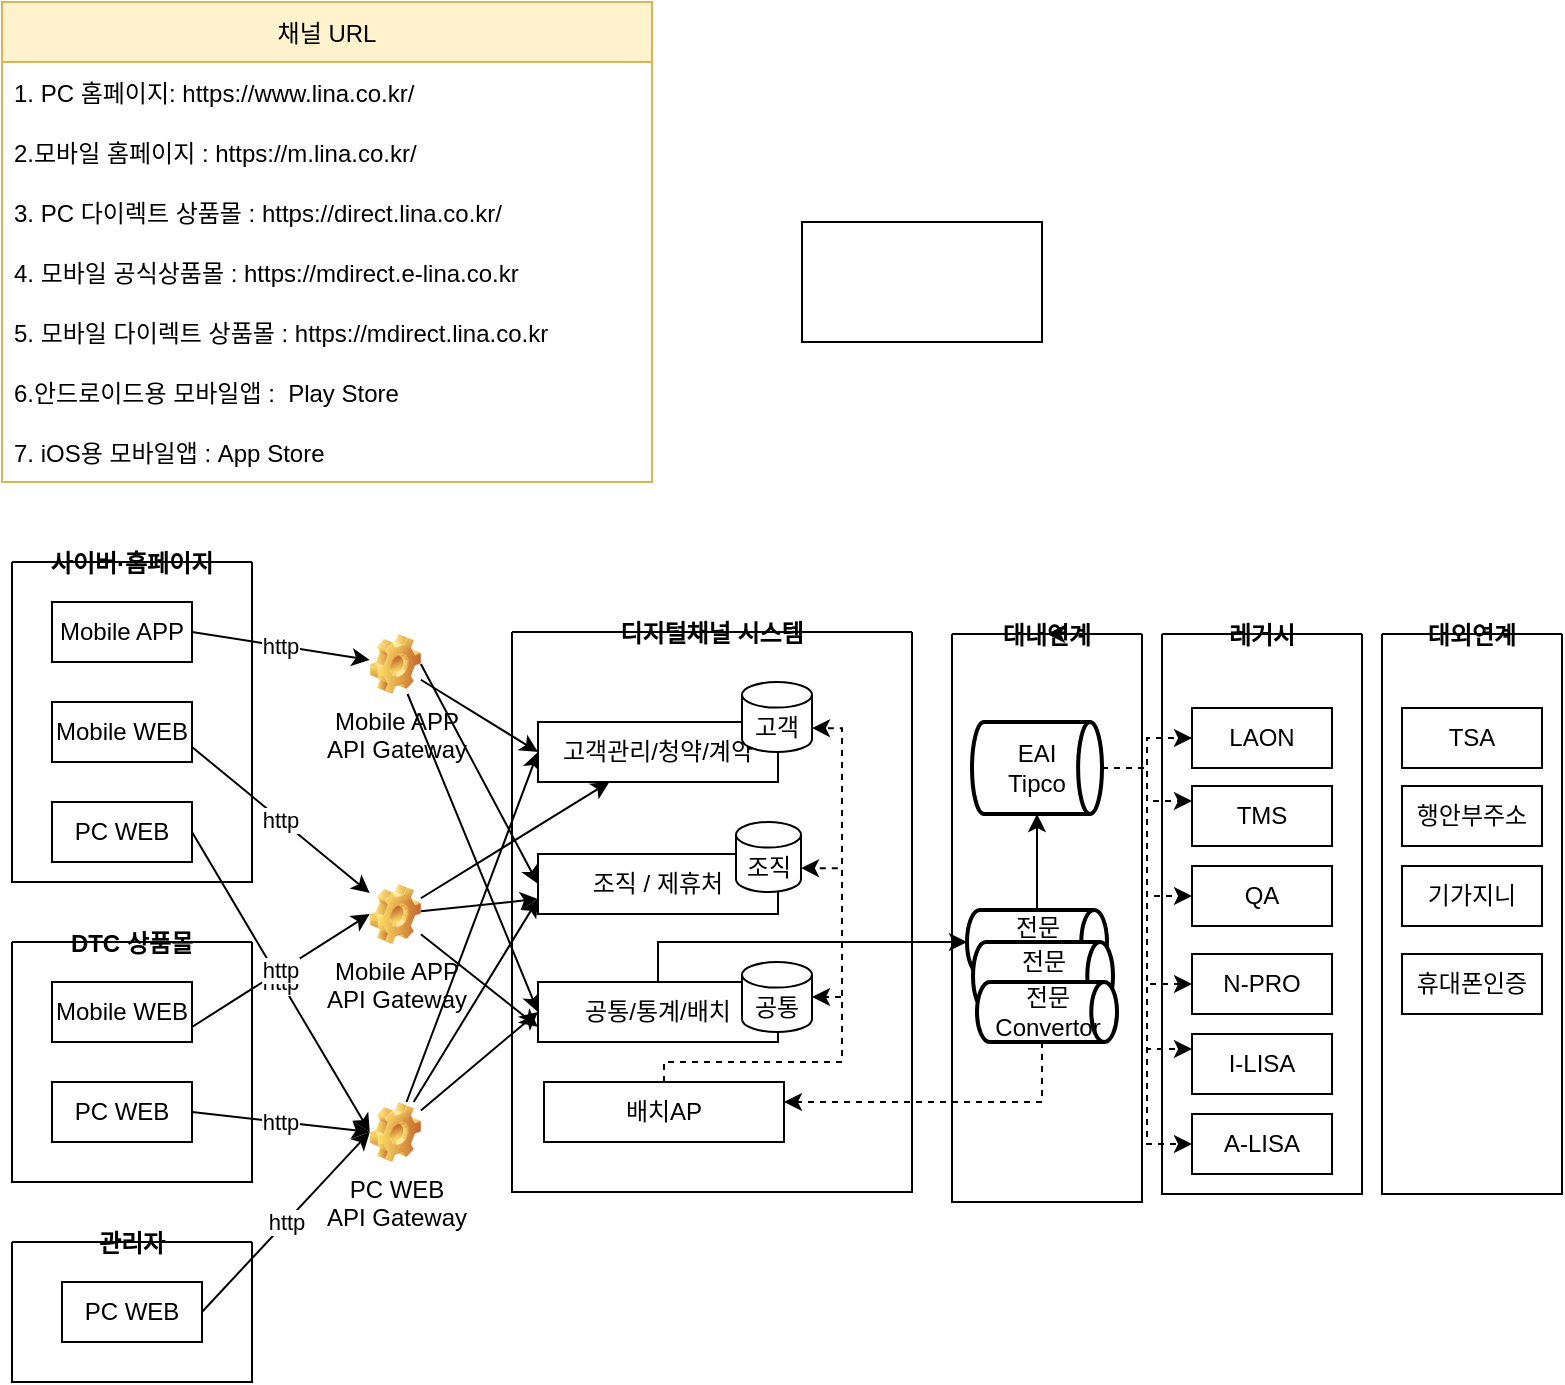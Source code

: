 <mxfile version="16.4.5" type="github" pages="5">
  <diagram id="Qxbphi_HgbGu3oZOCzEO" name="어플리케이션 구성도">
    <mxGraphModel dx="1038" dy="1716" grid="1" gridSize="10" guides="1" tooltips="1" connect="1" arrows="1" fold="1" page="1" pageScale="1" pageWidth="827" pageHeight="1169" math="0" shadow="0">
      <root>
        <mxCell id="0" />
        <mxCell id="1" parent="0" />
        <mxCell id="8gpQ8WJpcD_fsdeoh3lI-37" style="edgeStyle=none;rounded=0;orthogonalLoop=1;jettySize=auto;html=1;entryX=0;entryY=0.5;entryDx=0;entryDy=0;" parent="1" source="sbdkTP7jbUCkFi-5sdZv-25" target="8gpQ8WJpcD_fsdeoh3lI-16" edge="1">
          <mxGeometry relative="1" as="geometry" />
        </mxCell>
        <mxCell id="8gpQ8WJpcD_fsdeoh3lI-38" style="edgeStyle=none;rounded=0;orthogonalLoop=1;jettySize=auto;html=1;entryX=0;entryY=0.75;entryDx=0;entryDy=0;" parent="1" source="sbdkTP7jbUCkFi-5sdZv-25" target="8gpQ8WJpcD_fsdeoh3lI-17" edge="1">
          <mxGeometry relative="1" as="geometry" />
        </mxCell>
        <mxCell id="8gpQ8WJpcD_fsdeoh3lI-39" style="edgeStyle=none;rounded=0;orthogonalLoop=1;jettySize=auto;html=1;entryX=0;entryY=0.5;entryDx=0;entryDy=0;" parent="1" source="sbdkTP7jbUCkFi-5sdZv-25" target="8gpQ8WJpcD_fsdeoh3lI-18" edge="1">
          <mxGeometry relative="1" as="geometry" />
        </mxCell>
        <mxCell id="sbdkTP7jbUCkFi-5sdZv-25" value="PC WEB &lt;br&gt;API Gateway" style="shape=image;html=1;verticalLabelPosition=bottom;verticalAlign=top;imageAspect=1;aspect=fixed;image=img/clipart/Gear_128x128.png" parent="1" vertex="1">
          <mxGeometry x="213.86" y="-490" width="25.57" height="30" as="geometry" />
        </mxCell>
        <mxCell id="ZzH9KNNfggxzfjHFjbsU-1" value="http" style="endArrow=classic;html=1;rounded=0;exitX=1;exitY=0.5;exitDx=0;exitDy=0;entryX=0;entryY=0.5;entryDx=0;entryDy=0;" parent="1" source="sbdkTP7jbUCkFi-5sdZv-22" target="sbdkTP7jbUCkFi-5sdZv-25" edge="1">
          <mxGeometry width="50" height="50" relative="1" as="geometry">
            <mxPoint x="385" y="-430" as="sourcePoint" />
            <mxPoint x="435" y="-480" as="targetPoint" />
          </mxGeometry>
        </mxCell>
        <mxCell id="f3BeQx6x7O_l8TRIaPHZ-1" value="http" style="endArrow=classic;html=1;rounded=0;exitX=1;exitY=0.75;exitDx=0;exitDy=0;" parent="1" source="sbdkTP7jbUCkFi-5sdZv-23" target="8gpQ8WJpcD_fsdeoh3lI-2" edge="1">
          <mxGeometry width="50" height="50" relative="1" as="geometry">
            <mxPoint x="385" y="-620" as="sourcePoint" />
            <mxPoint x="345" y="-640" as="targetPoint" />
          </mxGeometry>
        </mxCell>
        <mxCell id="f3BeQx6x7O_l8TRIaPHZ-2" value="http" style="endArrow=classic;html=1;rounded=0;exitX=1;exitY=0.5;exitDx=0;exitDy=0;" parent="1" source="sbdkTP7jbUCkFi-5sdZv-24" target="8gpQ8WJpcD_fsdeoh3lI-10" edge="1">
          <mxGeometry width="50" height="50" relative="1" as="geometry">
            <mxPoint x="245" y="-587.5" as="sourcePoint" />
            <mxPoint x="345" y="-640" as="targetPoint" />
          </mxGeometry>
        </mxCell>
        <mxCell id="8gpQ8WJpcD_fsdeoh3lI-1" value="사이버·홈페이지" style="swimlane;startSize=0;" parent="1" vertex="1">
          <mxGeometry x="35" y="-760" width="120" height="160" as="geometry">
            <mxRectangle x="35" y="-760" width="120" height="20" as="alternateBounds" />
          </mxGeometry>
        </mxCell>
        <mxCell id="sbdkTP7jbUCkFi-5sdZv-22" value="PC WEB" style="rounded=0;whiteSpace=wrap;html=1;" parent="8gpQ8WJpcD_fsdeoh3lI-1" vertex="1">
          <mxGeometry x="20" y="120" width="70" height="30" as="geometry" />
        </mxCell>
        <mxCell id="sbdkTP7jbUCkFi-5sdZv-23" value="Mobile WEB" style="rounded=0;whiteSpace=wrap;html=1;" parent="8gpQ8WJpcD_fsdeoh3lI-1" vertex="1">
          <mxGeometry x="20" y="70" width="70" height="30" as="geometry" />
        </mxCell>
        <mxCell id="sbdkTP7jbUCkFi-5sdZv-24" value="Mobile APP" style="rounded=0;whiteSpace=wrap;html=1;" parent="8gpQ8WJpcD_fsdeoh3lI-1" vertex="1">
          <mxGeometry x="20" y="20" width="70" height="30" as="geometry" />
        </mxCell>
        <mxCell id="WotPiL0U-kE3yKl67aLT-3" style="rounded=0;orthogonalLoop=1;jettySize=auto;html=1;" parent="1" source="8gpQ8WJpcD_fsdeoh3lI-2" target="8gpQ8WJpcD_fsdeoh3lI-16" edge="1">
          <mxGeometry relative="1" as="geometry" />
        </mxCell>
        <mxCell id="WotPiL0U-kE3yKl67aLT-4" style="rounded=0;orthogonalLoop=1;jettySize=auto;html=1;entryX=0;entryY=0.75;entryDx=0;entryDy=0;" parent="1" source="8gpQ8WJpcD_fsdeoh3lI-2" target="8gpQ8WJpcD_fsdeoh3lI-17" edge="1">
          <mxGeometry relative="1" as="geometry" />
        </mxCell>
        <mxCell id="WotPiL0U-kE3yKl67aLT-5" style="rounded=0;orthogonalLoop=1;jettySize=auto;html=1;entryX=0;entryY=0.75;entryDx=0;entryDy=0;" parent="1" source="8gpQ8WJpcD_fsdeoh3lI-2" target="8gpQ8WJpcD_fsdeoh3lI-18" edge="1">
          <mxGeometry relative="1" as="geometry" />
        </mxCell>
        <mxCell id="8gpQ8WJpcD_fsdeoh3lI-2" value="Mobile APP&lt;br&gt;API Gateway" style="shape=image;html=1;verticalLabelPosition=bottom;verticalAlign=top;imageAspect=1;aspect=fixed;image=img/clipart/Gear_128x128.png" parent="1" vertex="1">
          <mxGeometry x="213.86" y="-599" width="25.57" height="30" as="geometry" />
        </mxCell>
        <mxCell id="8gpQ8WJpcD_fsdeoh3lI-3" value="http" style="endArrow=classic;html=1;rounded=0;exitX=1;exitY=0.5;exitDx=0;exitDy=0;entryX=0;entryY=0.5;entryDx=0;entryDy=0;" parent="1" source="8gpQ8WJpcD_fsdeoh3lI-7" target="sbdkTP7jbUCkFi-5sdZv-25" edge="1">
          <mxGeometry width="50" height="50" relative="1" as="geometry">
            <mxPoint x="385" y="-240" as="sourcePoint" />
            <mxPoint x="435" y="-290" as="targetPoint" />
          </mxGeometry>
        </mxCell>
        <mxCell id="8gpQ8WJpcD_fsdeoh3lI-4" value="http" style="endArrow=classic;html=1;rounded=0;exitX=1;exitY=0.75;exitDx=0;exitDy=0;entryX=0;entryY=0.5;entryDx=0;entryDy=0;entryPerimeter=0;" parent="1" source="8gpQ8WJpcD_fsdeoh3lI-8" target="8gpQ8WJpcD_fsdeoh3lI-2" edge="1">
          <mxGeometry width="50" height="50" relative="1" as="geometry">
            <mxPoint x="385" y="-430" as="sourcePoint" />
            <mxPoint x="345" y="-450" as="targetPoint" />
          </mxGeometry>
        </mxCell>
        <mxCell id="8gpQ8WJpcD_fsdeoh3lI-6" value="DTC 상품몰" style="swimlane;startSize=0;" parent="1" vertex="1">
          <mxGeometry x="35" y="-570" width="120" height="120" as="geometry">
            <mxRectangle x="40" y="-590" width="120" height="20" as="alternateBounds" />
          </mxGeometry>
        </mxCell>
        <mxCell id="8gpQ8WJpcD_fsdeoh3lI-7" value="PC WEB" style="rounded=0;whiteSpace=wrap;html=1;" parent="8gpQ8WJpcD_fsdeoh3lI-6" vertex="1">
          <mxGeometry x="20" y="70" width="70" height="30" as="geometry" />
        </mxCell>
        <mxCell id="8gpQ8WJpcD_fsdeoh3lI-8" value="Mobile WEB" style="rounded=0;whiteSpace=wrap;html=1;" parent="8gpQ8WJpcD_fsdeoh3lI-6" vertex="1">
          <mxGeometry x="20" y="20" width="70" height="30" as="geometry" />
        </mxCell>
        <mxCell id="8gpQ8WJpcD_fsdeoh3lI-40" style="edgeStyle=none;rounded=0;orthogonalLoop=1;jettySize=auto;html=1;entryX=0;entryY=0.5;entryDx=0;entryDy=0;" parent="1" source="8gpQ8WJpcD_fsdeoh3lI-10" target="8gpQ8WJpcD_fsdeoh3lI-16" edge="1">
          <mxGeometry relative="1" as="geometry" />
        </mxCell>
        <mxCell id="8gpQ8WJpcD_fsdeoh3lI-41" style="edgeStyle=none;rounded=0;orthogonalLoop=1;jettySize=auto;html=1;exitX=1;exitY=0.5;exitDx=0;exitDy=0;entryX=0;entryY=0.5;entryDx=0;entryDy=0;" parent="1" source="8gpQ8WJpcD_fsdeoh3lI-10" target="8gpQ8WJpcD_fsdeoh3lI-17" edge="1">
          <mxGeometry relative="1" as="geometry" />
        </mxCell>
        <mxCell id="8gpQ8WJpcD_fsdeoh3lI-42" style="edgeStyle=none;rounded=0;orthogonalLoop=1;jettySize=auto;html=1;entryX=0;entryY=0.5;entryDx=0;entryDy=0;" parent="1" source="8gpQ8WJpcD_fsdeoh3lI-10" target="8gpQ8WJpcD_fsdeoh3lI-18" edge="1">
          <mxGeometry relative="1" as="geometry" />
        </mxCell>
        <mxCell id="8gpQ8WJpcD_fsdeoh3lI-10" value="Mobile APP&lt;br&gt;API Gateway" style="shape=image;html=1;verticalLabelPosition=bottom;verticalAlign=top;imageAspect=1;aspect=fixed;image=img/clipart/Gear_128x128.png" parent="1" vertex="1">
          <mxGeometry x="213.86" y="-724" width="25.57" height="30" as="geometry" />
        </mxCell>
        <mxCell id="8gpQ8WJpcD_fsdeoh3lI-11" value="관리자" style="swimlane;startSize=0;" parent="1" vertex="1">
          <mxGeometry x="35" y="-420" width="120" height="70" as="geometry">
            <mxRectangle x="40" y="-590" width="120" height="20" as="alternateBounds" />
          </mxGeometry>
        </mxCell>
        <mxCell id="8gpQ8WJpcD_fsdeoh3lI-12" value="PC WEB" style="rounded=0;whiteSpace=wrap;html=1;" parent="8gpQ8WJpcD_fsdeoh3lI-11" vertex="1">
          <mxGeometry x="25" y="20" width="70" height="30" as="geometry" />
        </mxCell>
        <mxCell id="8gpQ8WJpcD_fsdeoh3lI-14" value="http" style="rounded=0;orthogonalLoop=1;jettySize=auto;html=1;entryX=0;entryY=0.5;entryDx=0;entryDy=0;exitX=1;exitY=0.5;exitDx=0;exitDy=0;" parent="1" source="8gpQ8WJpcD_fsdeoh3lI-12" target="sbdkTP7jbUCkFi-5sdZv-25" edge="1">
          <mxGeometry relative="1" as="geometry" />
        </mxCell>
        <mxCell id="8gpQ8WJpcD_fsdeoh3lI-15" value="디지털채널 시스템" style="swimlane;startSize=0;" parent="1" vertex="1">
          <mxGeometry x="285" y="-725" width="200" height="280" as="geometry">
            <mxRectangle x="40" y="-590" width="120" height="20" as="alternateBounds" />
          </mxGeometry>
        </mxCell>
        <mxCell id="8gpQ8WJpcD_fsdeoh3lI-16" value="고객관리/청약/계약" style="rounded=0;whiteSpace=wrap;html=1;" parent="8gpQ8WJpcD_fsdeoh3lI-15" vertex="1">
          <mxGeometry x="13" y="45" width="120" height="30" as="geometry" />
        </mxCell>
        <mxCell id="8gpQ8WJpcD_fsdeoh3lI-17" value="조직 / 제휴처" style="rounded=0;whiteSpace=wrap;html=1;" parent="8gpQ8WJpcD_fsdeoh3lI-15" vertex="1">
          <mxGeometry x="13" y="111" width="120" height="30" as="geometry" />
        </mxCell>
        <mxCell id="8gpQ8WJpcD_fsdeoh3lI-18" value="공통/통계/배치" style="rounded=0;whiteSpace=wrap;html=1;" parent="8gpQ8WJpcD_fsdeoh3lI-15" vertex="1">
          <mxGeometry x="13" y="175" width="120" height="30" as="geometry" />
        </mxCell>
        <mxCell id="WotPiL0U-kE3yKl67aLT-29" style="edgeStyle=orthogonalEdgeStyle;rounded=0;orthogonalLoop=1;jettySize=auto;html=1;entryX=1;entryY=0;entryDx=0;entryDy=23.05;dashed=1;fontFamily=Helvetica;fontSize=12;fontColor=default;startSize=0;entryPerimeter=0;exitX=0.5;exitY=0;exitDx=0;exitDy=0;" parent="8gpQ8WJpcD_fsdeoh3lI-15" source="WotPiL0U-kE3yKl67aLT-27" target="8gpQ8WJpcD_fsdeoh3lI-27" edge="1">
          <mxGeometry relative="1" as="geometry">
            <Array as="points">
              <mxPoint x="76" y="215" />
              <mxPoint x="165" y="215" />
              <mxPoint x="165" y="48" />
            </Array>
            <mxPoint x="85" y="235" as="sourcePoint" />
          </mxGeometry>
        </mxCell>
        <mxCell id="8gpQ8WJpcD_fsdeoh3lI-27" value="고객" style="shape=cylinder3;whiteSpace=wrap;html=1;boundedLbl=1;backgroundOutline=1;size=6.4;" parent="8gpQ8WJpcD_fsdeoh3lI-15" vertex="1">
          <mxGeometry x="115" y="25" width="35" height="35" as="geometry" />
        </mxCell>
        <mxCell id="8gpQ8WJpcD_fsdeoh3lI-28" value="조직" style="shape=cylinder3;whiteSpace=wrap;html=1;boundedLbl=1;backgroundOutline=1;size=6.4;" parent="8gpQ8WJpcD_fsdeoh3lI-15" vertex="1">
          <mxGeometry x="112" y="95" width="32.5" height="35" as="geometry" />
        </mxCell>
        <mxCell id="8gpQ8WJpcD_fsdeoh3lI-29" value="공통" style="shape=cylinder3;whiteSpace=wrap;html=1;boundedLbl=1;backgroundOutline=1;size=6.4;" parent="8gpQ8WJpcD_fsdeoh3lI-15" vertex="1">
          <mxGeometry x="115" y="165" width="35" height="35" as="geometry" />
        </mxCell>
        <mxCell id="dXyn1bUFMN43ZZHVKV7t-1" style="edgeStyle=orthogonalEdgeStyle;rounded=0;orthogonalLoop=1;jettySize=auto;html=1;entryX=1;entryY=0;entryDx=0;entryDy=23.05;entryPerimeter=0;dashed=1;" parent="8gpQ8WJpcD_fsdeoh3lI-15" source="WotPiL0U-kE3yKl67aLT-27" target="8gpQ8WJpcD_fsdeoh3lI-28" edge="1">
          <mxGeometry relative="1" as="geometry">
            <Array as="points">
              <mxPoint x="76" y="215" />
              <mxPoint x="165" y="215" />
              <mxPoint x="165" y="118" />
            </Array>
          </mxGeometry>
        </mxCell>
        <mxCell id="dXyn1bUFMN43ZZHVKV7t-2" style="edgeStyle=orthogonalEdgeStyle;rounded=0;orthogonalLoop=1;jettySize=auto;html=1;entryX=1;entryY=0.5;entryDx=0;entryDy=0;entryPerimeter=0;dashed=1;" parent="8gpQ8WJpcD_fsdeoh3lI-15" source="WotPiL0U-kE3yKl67aLT-27" target="8gpQ8WJpcD_fsdeoh3lI-29" edge="1">
          <mxGeometry relative="1" as="geometry">
            <Array as="points">
              <mxPoint x="76" y="215" />
              <mxPoint x="165" y="215" />
              <mxPoint x="165" y="183" />
            </Array>
          </mxGeometry>
        </mxCell>
        <mxCell id="WotPiL0U-kE3yKl67aLT-27" value="배치AP" style="rounded=0;whiteSpace=wrap;html=1;" parent="8gpQ8WJpcD_fsdeoh3lI-15" vertex="1">
          <mxGeometry x="16" y="225" width="120" height="30" as="geometry" />
        </mxCell>
        <mxCell id="8gpQ8WJpcD_fsdeoh3lI-19" value="레거시" style="swimlane;startSize=0;" parent="1" vertex="1">
          <mxGeometry x="610" y="-724" width="100" height="280" as="geometry">
            <mxRectangle x="40" y="-590" width="120" height="20" as="alternateBounds" />
          </mxGeometry>
        </mxCell>
        <mxCell id="8gpQ8WJpcD_fsdeoh3lI-20" value="LAON" style="rounded=0;whiteSpace=wrap;html=1;" parent="8gpQ8WJpcD_fsdeoh3lI-19" vertex="1">
          <mxGeometry x="15" y="37" width="70" height="30" as="geometry" />
        </mxCell>
        <mxCell id="8gpQ8WJpcD_fsdeoh3lI-21" value="TMS" style="rounded=0;whiteSpace=wrap;html=1;" parent="8gpQ8WJpcD_fsdeoh3lI-19" vertex="1">
          <mxGeometry x="15" y="76" width="70" height="30" as="geometry" />
        </mxCell>
        <mxCell id="8gpQ8WJpcD_fsdeoh3lI-22" value="QA" style="rounded=0;whiteSpace=wrap;html=1;" parent="8gpQ8WJpcD_fsdeoh3lI-19" vertex="1">
          <mxGeometry x="15" y="116" width="70" height="30" as="geometry" />
        </mxCell>
        <mxCell id="8gpQ8WJpcD_fsdeoh3lI-24" value="N-PRO" style="rounded=0;whiteSpace=wrap;html=1;" parent="8gpQ8WJpcD_fsdeoh3lI-19" vertex="1">
          <mxGeometry x="15" y="160" width="70" height="30" as="geometry" />
        </mxCell>
        <mxCell id="8gpQ8WJpcD_fsdeoh3lI-25" value="I-LISA" style="rounded=0;whiteSpace=wrap;html=1;" parent="8gpQ8WJpcD_fsdeoh3lI-19" vertex="1">
          <mxGeometry x="15" y="200" width="70" height="30" as="geometry" />
        </mxCell>
        <mxCell id="8gpQ8WJpcD_fsdeoh3lI-26" value="A-LISA" style="rounded=0;whiteSpace=wrap;html=1;" parent="8gpQ8WJpcD_fsdeoh3lI-19" vertex="1">
          <mxGeometry x="15" y="240" width="70" height="30" as="geometry" />
        </mxCell>
        <mxCell id="8gpQ8WJpcD_fsdeoh3lI-30" value="대외연계" style="swimlane;startSize=0;" parent="1" vertex="1">
          <mxGeometry x="720" y="-724" width="90" height="280" as="geometry">
            <mxRectangle x="40" y="-590" width="120" height="20" as="alternateBounds" />
          </mxGeometry>
        </mxCell>
        <mxCell id="8gpQ8WJpcD_fsdeoh3lI-31" value="TSA" style="rounded=0;whiteSpace=wrap;html=1;" parent="8gpQ8WJpcD_fsdeoh3lI-30" vertex="1">
          <mxGeometry x="10" y="37" width="70" height="30" as="geometry" />
        </mxCell>
        <mxCell id="8gpQ8WJpcD_fsdeoh3lI-32" value="행안부주소" style="rounded=0;whiteSpace=wrap;html=1;" parent="8gpQ8WJpcD_fsdeoh3lI-30" vertex="1">
          <mxGeometry x="10" y="76" width="70" height="30" as="geometry" />
        </mxCell>
        <mxCell id="8gpQ8WJpcD_fsdeoh3lI-33" value="기가지니" style="rounded=0;whiteSpace=wrap;html=1;" parent="8gpQ8WJpcD_fsdeoh3lI-30" vertex="1">
          <mxGeometry x="10" y="116" width="70" height="30" as="geometry" />
        </mxCell>
        <mxCell id="8gpQ8WJpcD_fsdeoh3lI-34" value="휴대폰인증" style="rounded=0;whiteSpace=wrap;html=1;" parent="8gpQ8WJpcD_fsdeoh3lI-30" vertex="1">
          <mxGeometry x="10" y="160" width="70" height="30" as="geometry" />
        </mxCell>
        <mxCell id="WotPiL0U-kE3yKl67aLT-12" value="대내연계" style="swimlane;fontFamily=Helvetica;fontSize=12;fontColor=default;startSize=0;strokeColor=default;fillColor=default;" parent="1" vertex="1">
          <mxGeometry x="505" y="-724" width="95" height="284" as="geometry" />
        </mxCell>
        <mxCell id="WotPiL0U-kE3yKl67aLT-16" value="EAI&lt;br&gt;Tipco" style="strokeWidth=2;html=1;shape=mxgraph.flowchart.direct_data;whiteSpace=wrap;fontFamily=Helvetica;fontSize=12;fontColor=default;startSize=0;fillColor=default;" parent="WotPiL0U-kE3yKl67aLT-12" vertex="1">
          <mxGeometry x="10" y="44" width="65" height="46" as="geometry" />
        </mxCell>
        <mxCell id="WotPiL0U-kE3yKl67aLT-18" style="edgeStyle=none;rounded=0;orthogonalLoop=1;jettySize=auto;html=1;entryX=0.5;entryY=1;entryDx=0;entryDy=0;entryPerimeter=0;fontFamily=Helvetica;fontSize=12;fontColor=default;startSize=0;" parent="WotPiL0U-kE3yKl67aLT-12" source="WotPiL0U-kE3yKl67aLT-17" target="WotPiL0U-kE3yKl67aLT-16" edge="1">
          <mxGeometry relative="1" as="geometry" />
        </mxCell>
        <mxCell id="WotPiL0U-kE3yKl67aLT-17" value="전문&lt;br&gt;Convertor" style="strokeWidth=2;html=1;shape=mxgraph.flowchart.direct_data;whiteSpace=wrap;fontFamily=Helvetica;fontSize=12;fontColor=default;startSize=0;fillColor=default;" parent="WotPiL0U-kE3yKl67aLT-12" vertex="1">
          <mxGeometry x="7.5" y="138" width="70" height="32" as="geometry" />
        </mxCell>
        <mxCell id="dXyn1bUFMN43ZZHVKV7t-3" value="전문&lt;br&gt;Convertor" style="strokeWidth=2;html=1;shape=mxgraph.flowchart.direct_data;whiteSpace=wrap;fontFamily=Helvetica;fontSize=12;fontColor=default;startSize=0;fillColor=default;" parent="WotPiL0U-kE3yKl67aLT-12" vertex="1">
          <mxGeometry x="10.5" y="154" width="70" height="34" as="geometry" />
        </mxCell>
        <mxCell id="dXyn1bUFMN43ZZHVKV7t-4" value="전문&lt;br&gt;Convertor" style="strokeWidth=2;html=1;shape=mxgraph.flowchart.direct_data;whiteSpace=wrap;fontFamily=Helvetica;fontSize=12;fontColor=default;startSize=0;fillColor=default;" parent="WotPiL0U-kE3yKl67aLT-12" vertex="1">
          <mxGeometry x="12.5" y="174" width="70" height="30" as="geometry" />
        </mxCell>
        <mxCell id="WotPiL0U-kE3yKl67aLT-13" style="edgeStyle=none;rounded=0;orthogonalLoop=1;jettySize=auto;html=1;exitX=0.75;exitY=0;exitDx=0;exitDy=0;entryX=0.5;entryY=0;entryDx=0;entryDy=0;fontFamily=Helvetica;fontSize=12;fontColor=default;startSize=0;" parent="1" source="WotPiL0U-kE3yKl67aLT-12" target="WotPiL0U-kE3yKl67aLT-12" edge="1">
          <mxGeometry relative="1" as="geometry" />
        </mxCell>
        <mxCell id="WotPiL0U-kE3yKl67aLT-20" style="edgeStyle=orthogonalEdgeStyle;rounded=0;orthogonalLoop=1;jettySize=auto;html=1;entryX=0;entryY=0.5;entryDx=0;entryDy=0;fontFamily=Helvetica;fontSize=12;fontColor=default;startSize=0;dashed=1;" parent="1" source="WotPiL0U-kE3yKl67aLT-16" target="8gpQ8WJpcD_fsdeoh3lI-20" edge="1">
          <mxGeometry relative="1" as="geometry" />
        </mxCell>
        <mxCell id="WotPiL0U-kE3yKl67aLT-21" style="edgeStyle=orthogonalEdgeStyle;rounded=0;orthogonalLoop=1;jettySize=auto;html=1;entryX=0;entryY=0.25;entryDx=0;entryDy=0;fontFamily=Helvetica;fontSize=12;fontColor=default;startSize=0;dashed=1;" parent="1" source="WotPiL0U-kE3yKl67aLT-16" target="8gpQ8WJpcD_fsdeoh3lI-21" edge="1">
          <mxGeometry relative="1" as="geometry" />
        </mxCell>
        <mxCell id="WotPiL0U-kE3yKl67aLT-23" style="edgeStyle=orthogonalEdgeStyle;rounded=0;orthogonalLoop=1;jettySize=auto;html=1;entryX=0;entryY=0.5;entryDx=0;entryDy=0;fontFamily=Helvetica;fontSize=12;fontColor=default;startSize=0;dashed=1;" parent="1" source="WotPiL0U-kE3yKl67aLT-16" target="8gpQ8WJpcD_fsdeoh3lI-22" edge="1">
          <mxGeometry relative="1" as="geometry" />
        </mxCell>
        <mxCell id="WotPiL0U-kE3yKl67aLT-24" style="edgeStyle=orthogonalEdgeStyle;rounded=0;orthogonalLoop=1;jettySize=auto;html=1;entryX=0;entryY=0.5;entryDx=0;entryDy=0;fontFamily=Helvetica;fontSize=12;fontColor=default;startSize=0;dashed=1;" parent="1" source="WotPiL0U-kE3yKl67aLT-16" target="8gpQ8WJpcD_fsdeoh3lI-24" edge="1">
          <mxGeometry relative="1" as="geometry" />
        </mxCell>
        <mxCell id="WotPiL0U-kE3yKl67aLT-25" style="edgeStyle=orthogonalEdgeStyle;rounded=0;orthogonalLoop=1;jettySize=auto;html=1;entryX=0;entryY=0.25;entryDx=0;entryDy=0;fontFamily=Helvetica;fontSize=12;fontColor=default;startSize=0;dashed=1;" parent="1" source="WotPiL0U-kE3yKl67aLT-16" target="8gpQ8WJpcD_fsdeoh3lI-25" edge="1">
          <mxGeometry relative="1" as="geometry" />
        </mxCell>
        <mxCell id="WotPiL0U-kE3yKl67aLT-26" style="edgeStyle=orthogonalEdgeStyle;rounded=0;orthogonalLoop=1;jettySize=auto;html=1;entryX=0;entryY=0.5;entryDx=0;entryDy=0;fontFamily=Helvetica;fontSize=12;fontColor=default;startSize=0;dashed=1;" parent="1" source="WotPiL0U-kE3yKl67aLT-16" target="8gpQ8WJpcD_fsdeoh3lI-26" edge="1">
          <mxGeometry relative="1" as="geometry" />
        </mxCell>
        <mxCell id="WotPiL0U-kE3yKl67aLT-32" value="채널 URL" style="swimlane;fontStyle=0;childLayout=stackLayout;horizontal=1;startSize=30;horizontalStack=0;resizeParent=1;resizeParentMax=0;resizeLast=0;collapsible=1;marginBottom=0;fontFamily=Helvetica;fontSize=12;strokeColor=#d6b656;fillColor=#fff2cc;" parent="1" vertex="1">
          <mxGeometry x="30" y="-1040" width="325" height="240" as="geometry">
            <mxRectangle x="30" y="-980" width="80" height="30" as="alternateBounds" />
          </mxGeometry>
        </mxCell>
        <mxCell id="WotPiL0U-kE3yKl67aLT-33" value="1. PC 홈페이지: https://www.lina.co.kr/" style="text;strokeColor=none;fillColor=none;align=left;verticalAlign=middle;spacingLeft=4;spacingRight=4;overflow=hidden;points=[[0,0.5],[1,0.5]];portConstraint=eastwest;rotatable=0;fontFamily=Helvetica;fontSize=12;fontColor=default;startSize=0;" parent="WotPiL0U-kE3yKl67aLT-32" vertex="1">
          <mxGeometry y="30" width="325" height="30" as="geometry" />
        </mxCell>
        <mxCell id="WotPiL0U-kE3yKl67aLT-34" value="2.모바일 홈페이지 : https://m.lina.co.kr/" style="text;strokeColor=none;fillColor=none;align=left;verticalAlign=middle;spacingLeft=4;spacingRight=4;overflow=hidden;points=[[0,0.5],[1,0.5]];portConstraint=eastwest;rotatable=0;fontFamily=Helvetica;fontSize=12;fontColor=default;startSize=0;" parent="WotPiL0U-kE3yKl67aLT-32" vertex="1">
          <mxGeometry y="60" width="325" height="30" as="geometry" />
        </mxCell>
        <mxCell id="WotPiL0U-kE3yKl67aLT-37" value="3. PC 다이렉트 상품몰 : https://direct.lina.co.kr/" style="text;strokeColor=none;fillColor=none;align=left;verticalAlign=middle;spacingLeft=4;spacingRight=4;overflow=hidden;points=[[0,0.5],[1,0.5]];portConstraint=eastwest;rotatable=0;fontFamily=Helvetica;fontSize=12;fontColor=default;startSize=0;" parent="WotPiL0U-kE3yKl67aLT-32" vertex="1">
          <mxGeometry y="90" width="325" height="30" as="geometry" />
        </mxCell>
        <mxCell id="WotPiL0U-kE3yKl67aLT-35" value="4. 모바일 공식상품몰 : https://mdirect.e-lina.co.kr" style="text;strokeColor=none;fillColor=none;align=left;verticalAlign=middle;spacingLeft=4;spacingRight=4;overflow=hidden;points=[[0,0.5],[1,0.5]];portConstraint=eastwest;rotatable=0;fontFamily=Helvetica;fontSize=12;fontColor=default;startSize=0;" parent="WotPiL0U-kE3yKl67aLT-32" vertex="1">
          <mxGeometry y="120" width="325" height="30" as="geometry" />
        </mxCell>
        <mxCell id="WotPiL0U-kE3yKl67aLT-36" value="5. 모바일 다이렉트 상품몰 : https://mdirect.lina.co.kr" style="text;strokeColor=none;fillColor=none;align=left;verticalAlign=middle;spacingLeft=4;spacingRight=4;overflow=hidden;points=[[0,0.5],[1,0.5]];portConstraint=eastwest;rotatable=0;fontFamily=Helvetica;fontSize=12;fontColor=default;startSize=0;" parent="WotPiL0U-kE3yKl67aLT-32" vertex="1">
          <mxGeometry y="150" width="325" height="30" as="geometry" />
        </mxCell>
        <mxCell id="WotPiL0U-kE3yKl67aLT-38" value="6.안드로이드용 모바일앱 :  Play Store" style="text;strokeColor=none;fillColor=none;align=left;verticalAlign=middle;spacingLeft=4;spacingRight=4;overflow=hidden;points=[[0,0.5],[1,0.5]];portConstraint=eastwest;rotatable=0;fontFamily=Helvetica;fontSize=12;fontColor=default;startSize=0;" parent="WotPiL0U-kE3yKl67aLT-32" vertex="1">
          <mxGeometry y="180" width="325" height="30" as="geometry" />
        </mxCell>
        <mxCell id="WotPiL0U-kE3yKl67aLT-39" value="7. iOS용 모바일앱 : App Store" style="text;strokeColor=none;fillColor=none;align=left;verticalAlign=middle;spacingLeft=4;spacingRight=4;overflow=hidden;points=[[0,0.5],[1,0.5]];portConstraint=eastwest;rotatable=0;fontFamily=Helvetica;fontSize=12;fontColor=default;startSize=0;" parent="WotPiL0U-kE3yKl67aLT-32" vertex="1">
          <mxGeometry y="210" width="325" height="30" as="geometry" />
        </mxCell>
        <mxCell id="iXlhgr-rPxpC3JKHVwMw-1" value="" style="rounded=0;whiteSpace=wrap;html=1;" parent="1" vertex="1">
          <mxGeometry x="430" y="-930" width="120" height="60" as="geometry" />
        </mxCell>
        <mxCell id="XeeAbNArVxOintWsxa9b-1" style="edgeStyle=orthogonalEdgeStyle;rounded=0;orthogonalLoop=1;jettySize=auto;html=1;dashed=1;" parent="1" target="WotPiL0U-kE3yKl67aLT-27" edge="1">
          <mxGeometry relative="1" as="geometry">
            <mxPoint x="420" y="-480" as="targetPoint" />
            <Array as="points">
              <mxPoint x="550" y="-490" />
            </Array>
            <mxPoint x="550" y="-520" as="sourcePoint" />
          </mxGeometry>
        </mxCell>
        <mxCell id="XeeAbNArVxOintWsxa9b-2" style="edgeStyle=orthogonalEdgeStyle;rounded=0;orthogonalLoop=1;jettySize=auto;html=1;entryX=0;entryY=0.5;entryDx=0;entryDy=0;entryPerimeter=0;exitX=0.5;exitY=0;exitDx=0;exitDy=0;" parent="1" source="8gpQ8WJpcD_fsdeoh3lI-18" target="WotPiL0U-kE3yKl67aLT-17" edge="1">
          <mxGeometry relative="1" as="geometry" />
        </mxCell>
      </root>
    </mxGraphModel>
  </diagram>
  <diagram id="mSutfi3qKuCybwyA57c5" name="API GW_Cognito">
    <mxGraphModel dx="1038" dy="547" grid="1" gridSize="10" guides="1" tooltips="1" connect="1" arrows="1" fold="1" page="1" pageScale="1" pageWidth="827" pageHeight="1169" math="0" shadow="0">
      <root>
        <mxCell id="yo5sScBiJgQ_3yACHRQe-0" />
        <mxCell id="yo5sScBiJgQ_3yACHRQe-1" parent="yo5sScBiJgQ_3yACHRQe-0" />
        <mxCell id="yo5sScBiJgQ_3yACHRQe-5" value="" style="edgeStyle=orthogonalEdgeStyle;rounded=0;orthogonalLoop=1;jettySize=auto;html=1;exitX=1;exitY=0.8;exitDx=0;exitDy=0;exitPerimeter=0;" parent="yo5sScBiJgQ_3yACHRQe-1" source="yo5sScBiJgQ_3yACHRQe-2" target="yo5sScBiJgQ_3yACHRQe-4" edge="1">
          <mxGeometry relative="1" as="geometry" />
        </mxCell>
        <mxCell id="UL2HylCvUk9o987eue2a-1" style="edgeStyle=orthogonalEdgeStyle;rounded=0;orthogonalLoop=1;jettySize=auto;html=1;entryX=0;entryY=0.5;entryDx=0;entryDy=0;entryPerimeter=0;" parent="yo5sScBiJgQ_3yACHRQe-1" source="yo5sScBiJgQ_3yACHRQe-2" target="UL2HylCvUk9o987eue2a-0" edge="1">
          <mxGeometry relative="1" as="geometry" />
        </mxCell>
        <mxCell id="yo5sScBiJgQ_3yACHRQe-2" value="API Gateway" style="outlineConnect=0;dashed=0;verticalLabelPosition=bottom;verticalAlign=top;align=center;html=1;shape=mxgraph.aws3.api_gateway;fillColor=#D9A741;gradientColor=none;" parent="yo5sScBiJgQ_3yACHRQe-1" vertex="1">
          <mxGeometry x="431" y="102.5" width="76.5" height="93" as="geometry" />
        </mxCell>
        <mxCell id="UL2HylCvUk9o987eue2a-5" value="" style="edgeStyle=orthogonalEdgeStyle;rounded=0;orthogonalLoop=1;jettySize=auto;html=1;exitX=1;exitY=0.5;exitDx=0;exitDy=0;exitPerimeter=0;" parent="yo5sScBiJgQ_3yACHRQe-1" source="UL2HylCvUk9o987eue2a-0" target="UL2HylCvUk9o987eue2a-3" edge="1">
          <mxGeometry relative="1" as="geometry" />
        </mxCell>
        <mxCell id="yo5sScBiJgQ_3yACHRQe-3" value="고객DB" style="outlineConnect=0;dashed=0;verticalLabelPosition=bottom;verticalAlign=top;align=center;html=1;shape=mxgraph.aws3.db_on_instance;fillColor=#F58534;gradientColor=none;" parent="yo5sScBiJgQ_3yACHRQe-1" vertex="1">
          <mxGeometry x="691" y="54.5" width="50" height="40.5" as="geometry" />
        </mxCell>
        <mxCell id="yo5sScBiJgQ_3yACHRQe-8" style="edgeStyle=orthogonalEdgeStyle;rounded=0;orthogonalLoop=1;jettySize=auto;html=1;" parent="yo5sScBiJgQ_3yACHRQe-1" source="yo5sScBiJgQ_3yACHRQe-4" edge="1">
          <mxGeometry relative="1" as="geometry">
            <mxPoint x="449.25" y="379" as="targetPoint" />
          </mxGeometry>
        </mxCell>
        <mxCell id="yo5sScBiJgQ_3yACHRQe-4" value="User Pool" style="outlineConnect=0;dashed=0;verticalLabelPosition=bottom;verticalAlign=top;align=center;html=1;shape=mxgraph.aws3.cognito;fillColor=#AD688B;gradientColor=none;" parent="yo5sScBiJgQ_3yACHRQe-1" vertex="1">
          <mxGeometry x="512.75" y="332.5" width="76.5" height="93" as="geometry" />
        </mxCell>
        <mxCell id="yo5sScBiJgQ_3yACHRQe-10" style="edgeStyle=orthogonalEdgeStyle;rounded=0;orthogonalLoop=1;jettySize=auto;html=1;" parent="yo5sScBiJgQ_3yACHRQe-1" source="yo5sScBiJgQ_3yACHRQe-9" target="yo5sScBiJgQ_3yACHRQe-2" edge="1">
          <mxGeometry relative="1" as="geometry">
            <mxPoint x="439.3" y="262.5" as="sourcePoint" />
          </mxGeometry>
        </mxCell>
        <mxCell id="yo5sScBiJgQ_3yACHRQe-9" value="Identy Pool" style="outlineConnect=0;dashed=0;verticalLabelPosition=bottom;verticalAlign=top;align=center;html=1;shape=mxgraph.aws3.cognito;fillColor=#AD688B;gradientColor=none;" parent="yo5sScBiJgQ_3yACHRQe-1" vertex="1">
          <mxGeometry x="376.75" y="327" width="76.5" height="93" as="geometry" />
        </mxCell>
        <mxCell id="yo5sScBiJgQ_3yACHRQe-26" style="edgeStyle=orthogonalEdgeStyle;rounded=0;orthogonalLoop=1;jettySize=auto;html=1;" parent="yo5sScBiJgQ_3yACHRQe-1" source="yo5sScBiJgQ_3yACHRQe-11" target="yo5sScBiJgQ_3yACHRQe-25" edge="1">
          <mxGeometry relative="1" as="geometry" />
        </mxCell>
        <mxCell id="yo5sScBiJgQ_3yACHRQe-11" value="" style="outlineConnect=0;dashed=0;verticalLabelPosition=bottom;verticalAlign=top;align=center;html=1;shape=mxgraph.aws3.mobile_client;fillColor=#D2D3D3;gradientColor=none;" parent="yo5sScBiJgQ_3yACHRQe-1" vertex="1">
          <mxGeometry x="169.75" y="102.5" width="40.5" height="63" as="geometry" />
        </mxCell>
        <mxCell id="yo5sScBiJgQ_3yACHRQe-28" style="edgeStyle=orthogonalEdgeStyle;rounded=0;orthogonalLoop=1;jettySize=auto;html=1;" parent="yo5sScBiJgQ_3yACHRQe-1" source="yo5sScBiJgQ_3yACHRQe-12" target="yo5sScBiJgQ_3yACHRQe-24" edge="1">
          <mxGeometry relative="1" as="geometry" />
        </mxCell>
        <mxCell id="yo5sScBiJgQ_3yACHRQe-12" value="" style="outlineConnect=0;dashed=0;verticalLabelPosition=bottom;verticalAlign=top;align=center;html=1;shape=mxgraph.aws3.management_console;fillColor=#F58534;gradientColor=none;" parent="yo5sScBiJgQ_3yACHRQe-1" vertex="1">
          <mxGeometry x="169.75" y="194" width="63" height="63" as="geometry" />
        </mxCell>
        <mxCell id="yo5sScBiJgQ_3yACHRQe-15" style="edgeStyle=orthogonalEdgeStyle;rounded=0;orthogonalLoop=1;jettySize=auto;html=1;" parent="yo5sScBiJgQ_3yACHRQe-1" source="yo5sScBiJgQ_3yACHRQe-14" target="yo5sScBiJgQ_3yACHRQe-11" edge="1">
          <mxGeometry relative="1" as="geometry" />
        </mxCell>
        <mxCell id="yo5sScBiJgQ_3yACHRQe-16" style="edgeStyle=orthogonalEdgeStyle;rounded=0;orthogonalLoop=1;jettySize=auto;html=1;" parent="yo5sScBiJgQ_3yACHRQe-1" source="yo5sScBiJgQ_3yACHRQe-14" target="yo5sScBiJgQ_3yACHRQe-12" edge="1">
          <mxGeometry relative="1" as="geometry" />
        </mxCell>
        <mxCell id="yo5sScBiJgQ_3yACHRQe-14" value="" style="outlineConnect=0;dashed=0;verticalLabelPosition=bottom;verticalAlign=top;align=center;html=1;shape=mxgraph.aws3.user;fillColor=#D2D3D3;gradientColor=none;" parent="yo5sScBiJgQ_3yACHRQe-1" vertex="1">
          <mxGeometry x="61" y="144" width="40" height="63" as="geometry" />
        </mxCell>
        <mxCell id="yo5sScBiJgQ_3yACHRQe-19" value="" style="rounded=1;arcSize=10;dashed=0;fillColor=none;gradientColor=none;strokeWidth=2;" parent="yo5sScBiJgQ_3yACHRQe-1" vertex="1">
          <mxGeometry x="331" y="311" width="291.75" height="160" as="geometry" />
        </mxCell>
        <mxCell id="yo5sScBiJgQ_3yACHRQe-20" value="" style="dashed=0;html=1;shape=mxgraph.aws3.instance;fillColor=#F58536;gradientColor=none;dashed=0;" parent="yo5sScBiJgQ_3yACHRQe-1" vertex="1">
          <mxGeometry x="341" y="286" width="40" height="41" as="geometry" />
        </mxCell>
        <mxCell id="yo5sScBiJgQ_3yACHRQe-29" value="" style="edgeStyle=orthogonalEdgeStyle;rounded=0;orthogonalLoop=1;jettySize=auto;html=1;" parent="yo5sScBiJgQ_3yACHRQe-1" source="yo5sScBiJgQ_3yACHRQe-24" target="yo5sScBiJgQ_3yACHRQe-2" edge="1">
          <mxGeometry relative="1" as="geometry" />
        </mxCell>
        <mxCell id="yo5sScBiJgQ_3yACHRQe-24" value="Web Sever" style="outlineConnect=0;dashed=0;verticalLabelPosition=bottom;verticalAlign=top;align=center;html=1;shape=mxgraph.aws3.ec2;fillColor=#F58534;gradientColor=none;" parent="yo5sScBiJgQ_3yACHRQe-1" vertex="1">
          <mxGeometry x="271" y="179" width="76.5" height="93" as="geometry" />
        </mxCell>
        <mxCell id="yo5sScBiJgQ_3yACHRQe-27" style="edgeStyle=orthogonalEdgeStyle;rounded=0;orthogonalLoop=1;jettySize=auto;html=1;" parent="yo5sScBiJgQ_3yACHRQe-1" source="yo5sScBiJgQ_3yACHRQe-25" target="yo5sScBiJgQ_3yACHRQe-2" edge="1">
          <mxGeometry relative="1" as="geometry" />
        </mxCell>
        <mxCell id="yo5sScBiJgQ_3yACHRQe-25" value="Web Sever" style="outlineConnect=0;dashed=0;verticalLabelPosition=bottom;verticalAlign=top;align=center;html=1;shape=mxgraph.aws3.ec2;fillColor=#F58534;gradientColor=none;" parent="yo5sScBiJgQ_3yACHRQe-1" vertex="1">
          <mxGeometry x="271" y="61" width="76.5" height="93" as="geometry" />
        </mxCell>
        <mxCell id="UL2HylCvUk9o987eue2a-2" style="edgeStyle=orthogonalEdgeStyle;rounded=0;orthogonalLoop=1;jettySize=auto;html=1;exitX=1;exitY=0.25;exitDx=0;exitDy=0;exitPerimeter=0;entryX=0;entryY=0.5;entryDx=0;entryDy=0;entryPerimeter=0;" parent="yo5sScBiJgQ_3yACHRQe-1" source="UL2HylCvUk9o987eue2a-0" target="yo5sScBiJgQ_3yACHRQe-3" edge="1">
          <mxGeometry relative="1" as="geometry" />
        </mxCell>
        <mxCell id="UL2HylCvUk9o987eue2a-7" style="edgeStyle=orthogonalEdgeStyle;rounded=0;orthogonalLoop=1;jettySize=auto;html=1;entryX=0;entryY=0.5;entryDx=0;entryDy=0;entryPerimeter=0;" parent="yo5sScBiJgQ_3yACHRQe-1" target="UL2HylCvUk9o987eue2a-4" edge="1">
          <mxGeometry relative="1" as="geometry">
            <mxPoint x="651" y="151" as="sourcePoint" />
          </mxGeometry>
        </mxCell>
        <mxCell id="UL2HylCvUk9o987eue2a-10" style="edgeStyle=orthogonalEdgeStyle;rounded=0;orthogonalLoop=1;jettySize=auto;html=1;" parent="yo5sScBiJgQ_3yACHRQe-1" source="UL2HylCvUk9o987eue2a-0" target="UL2HylCvUk9o987eue2a-8" edge="1">
          <mxGeometry relative="1" as="geometry" />
        </mxCell>
        <mxCell id="UL2HylCvUk9o987eue2a-0" value="EKS" style="sketch=0;points=[[0,0,0],[0.25,0,0],[0.5,0,0],[0.75,0,0],[1,0,0],[0,1,0],[0.25,1,0],[0.5,1,0],[0.75,1,0],[1,1,0],[0,0.25,0],[0,0.5,0],[0,0.75,0],[1,0.25,0],[1,0.5,0],[1,0.75,0]];outlineConnect=0;fontColor=#232F3E;gradientColor=#F78E04;gradientDirection=north;fillColor=#D05C17;strokeColor=#ffffff;dashed=0;verticalLabelPosition=bottom;verticalAlign=top;align=center;html=1;fontSize=12;fontStyle=0;aspect=fixed;shape=mxgraph.aws4.resourceIcon;resIcon=mxgraph.aws4.eks_cloud;" parent="yo5sScBiJgQ_3yACHRQe-1" vertex="1">
          <mxGeometry x="571" y="95" width="78" height="78" as="geometry" />
        </mxCell>
        <mxCell id="UL2HylCvUk9o987eue2a-3" value="계약DB" style="outlineConnect=0;dashed=0;verticalLabelPosition=bottom;verticalAlign=top;align=center;html=1;shape=mxgraph.aws3.db_on_instance;fillColor=#F58534;gradientColor=none;" parent="yo5sScBiJgQ_3yACHRQe-1" vertex="1">
          <mxGeometry x="691" y="115.5" width="50" height="38.5" as="geometry" />
        </mxCell>
        <mxCell id="UL2HylCvUk9o987eue2a-4" value="상품DB" style="outlineConnect=0;dashed=0;verticalLabelPosition=bottom;verticalAlign=top;align=center;html=1;shape=mxgraph.aws3.db_on_instance;fillColor=#F58534;gradientColor=none;" parent="yo5sScBiJgQ_3yACHRQe-1" vertex="1">
          <mxGeometry x="691" y="179" width="50" height="39.5" as="geometry" />
        </mxCell>
        <mxCell id="UL2HylCvUk9o987eue2a-8" value="공통DB" style="outlineConnect=0;dashed=0;verticalLabelPosition=bottom;verticalAlign=top;align=center;html=1;shape=mxgraph.aws3.db_on_instance;fillColor=#F58534;gradientColor=none;" parent="yo5sScBiJgQ_3yACHRQe-1" vertex="1">
          <mxGeometry x="599" y="232.5" width="50" height="39.5" as="geometry" />
        </mxCell>
      </root>
    </mxGraphModel>
  </diagram>
  <diagram id="z8w3nSh0Clghznqz-oRx" name="Prototype-Runtime">
    <mxGraphModel dx="1038" dy="547" grid="1" gridSize="10" guides="1" tooltips="1" connect="1" arrows="1" fold="1" page="1" pageScale="1" pageWidth="827" pageHeight="1169" math="0" shadow="0">
      <root>
        <mxCell id="cEGW-W8rqtVJAvQyRkEX-0" />
        <mxCell id="cEGW-W8rqtVJAvQyRkEX-1" parent="cEGW-W8rqtVJAvQyRkEX-0" />
        <mxCell id="cEGW-W8rqtVJAvQyRkEX-7" style="edgeStyle=orthogonalEdgeStyle;rounded=0;orthogonalLoop=1;jettySize=auto;html=1;endArrow=block;endFill=1;" parent="cEGW-W8rqtVJAvQyRkEX-1" source="cEGW-W8rqtVJAvQyRkEX-2" target="cEGW-W8rqtVJAvQyRkEX-4" edge="1">
          <mxGeometry relative="1" as="geometry" />
        </mxCell>
        <mxCell id="cEGW-W8rqtVJAvQyRkEX-2" value="WEB" style="outlineConnect=0;dashed=0;verticalLabelPosition=bottom;verticalAlign=top;align=center;html=1;shape=mxgraph.aws3.ec2;fillColor=#F58534;gradientColor=none;" parent="cEGW-W8rqtVJAvQyRkEX-1" vertex="1">
          <mxGeometry x="180" y="199.25" width="76.5" height="93" as="geometry" />
        </mxCell>
        <mxCell id="cEGW-W8rqtVJAvQyRkEX-3" value="Aurora(Postgresql)" style="outlineConnect=0;dashed=0;verticalLabelPosition=bottom;verticalAlign=top;align=center;html=1;shape=mxgraph.aws3.db_on_instance;fillColor=#F58534;gradientColor=none;" parent="cEGW-W8rqtVJAvQyRkEX-1" vertex="1">
          <mxGeometry x="434" y="360" width="60" height="70.25" as="geometry" />
        </mxCell>
        <mxCell id="cEGW-W8rqtVJAvQyRkEX-8" value="" style="edgeStyle=orthogonalEdgeStyle;rounded=0;orthogonalLoop=1;jettySize=auto;html=1;endArrow=block;endFill=1;" parent="cEGW-W8rqtVJAvQyRkEX-1" source="cEGW-W8rqtVJAvQyRkEX-4" target="cEGW-W8rqtVJAvQyRkEX-6" edge="1">
          <mxGeometry relative="1" as="geometry">
            <mxPoint x="425" y="235.8" as="targetPoint" />
          </mxGeometry>
        </mxCell>
        <mxCell id="cEGW-W8rqtVJAvQyRkEX-4" value="API Gateway" style="outlineConnect=0;dashed=0;verticalLabelPosition=bottom;verticalAlign=top;align=center;html=1;shape=mxgraph.aws3.api_gateway;fillColor=#D9A741;gradientColor=none;" parent="cEGW-W8rqtVJAvQyRkEX-1" vertex="1">
          <mxGeometry x="299" y="198.75" width="76.5" height="93" as="geometry" />
        </mxCell>
        <mxCell id="cEGW-W8rqtVJAvQyRkEX-9" value="" style="edgeStyle=orthogonalEdgeStyle;rounded=0;orthogonalLoop=1;jettySize=auto;html=1;startArrow=block;startFill=1;endArrow=block;endFill=1;" parent="cEGW-W8rqtVJAvQyRkEX-1" source="cEGW-W8rqtVJAvQyRkEX-6" target="cEGW-W8rqtVJAvQyRkEX-3" edge="1">
          <mxGeometry relative="1" as="geometry" />
        </mxCell>
        <mxCell id="0WEq43wfQYF2hSGlhQF1-3" style="edgeStyle=orthogonalEdgeStyle;rounded=0;orthogonalLoop=1;jettySize=auto;html=1;dashed=1;startArrow=none;startFill=0;endArrow=block;endFill=1;" parent="cEGW-W8rqtVJAvQyRkEX-1" source="cEGW-W8rqtVJAvQyRkEX-6" target="0WEq43wfQYF2hSGlhQF1-8" edge="1">
          <mxGeometry relative="1" as="geometry">
            <mxPoint x="507" y="241.733" as="sourcePoint" />
            <mxPoint x="554" y="253.533" as="targetPoint" />
            <Array as="points">
              <mxPoint x="530" y="245" />
              <mxPoint x="530" y="359" />
            </Array>
          </mxGeometry>
        </mxCell>
        <mxCell id="cEGW-W8rqtVJAvQyRkEX-6" value="EKS" style="sketch=0;points=[[0,0,0],[0.25,0,0],[0.5,0,0],[0.75,0,0],[1,0,0],[0,1,0],[0.25,1,0],[0.5,1,0],[0.75,1,0],[1,1,0],[0,0.25,0],[0,0.5,0],[0,0.75,0],[1,0.25,0],[1,0.5,0],[1,0.75,0]];outlineConnect=0;fontColor=#232F3E;gradientColor=#F78E04;gradientDirection=north;fillColor=#D05C17;strokeColor=#ffffff;dashed=0;verticalLabelPosition=bottom;verticalAlign=top;align=center;html=1;fontSize=12;fontStyle=0;aspect=fixed;shape=mxgraph.aws4.resourceIcon;resIcon=mxgraph.aws4.eks_cloud;" parent="cEGW-W8rqtVJAvQyRkEX-1" vertex="1">
          <mxGeometry x="425" y="205.75" width="78" height="78" as="geometry" />
        </mxCell>
        <mxCell id="0WEq43wfQYF2hSGlhQF1-4" value="" style="edgeStyle=orthogonalEdgeStyle;rounded=0;orthogonalLoop=1;jettySize=auto;html=1;dashed=1;startArrow=none;startFill=0;endArrow=block;endFill=1;" parent="cEGW-W8rqtVJAvQyRkEX-1" target="0WEq43wfQYF2hSGlhQF1-1" edge="1">
          <mxGeometry relative="1" as="geometry">
            <mxPoint x="634" y="253.533" as="sourcePoint" />
            <mxPoint x="664" y="253.467" as="targetPoint" />
          </mxGeometry>
        </mxCell>
        <mxCell id="0WEq43wfQYF2hSGlhQF1-1" value="LAON" style="sketch=0;outlineConnect=0;fontColor=#232F3E;gradientColor=none;fillColor=#232F3D;strokeColor=none;dashed=0;verticalLabelPosition=bottom;verticalAlign=top;align=center;html=1;fontSize=12;fontStyle=0;aspect=fixed;pointerEvents=1;shape=mxgraph.aws4.traditional_server;" parent="cEGW-W8rqtVJAvQyRkEX-1" vertex="1">
          <mxGeometry x="694" y="217.75" width="45" height="78" as="geometry" />
        </mxCell>
        <mxCell id="0WEq43wfQYF2hSGlhQF1-6" value="Generic group" style="fillColor=none;strokeColor=#5A6C86;dashed=1;verticalAlign=top;fontStyle=0;fontColor=#5A6C86;" parent="cEGW-W8rqtVJAvQyRkEX-1" vertex="1">
          <mxGeometry x="550" y="160" width="110" height="280" as="geometry" />
        </mxCell>
        <mxCell id="0WEq43wfQYF2hSGlhQF1-7" value="EAI" style="sketch=0;points=[[0,0,0],[0.25,0,0],[0.5,0,0],[0.75,0,0],[1,0,0],[0,1,0],[0.25,1,0],[0.5,1,0],[0.75,1,0],[1,1,0],[0,0.25,0],[0,0.5,0],[0,0.75,0],[1,0.25,0],[1,0.5,0],[1,0.75,0]];outlineConnect=0;fontColor=#232F3E;gradientColor=#FF4F8B;gradientDirection=north;fillColor=#BC1356;strokeColor=#ffffff;dashed=0;verticalLabelPosition=bottom;verticalAlign=top;align=center;html=1;fontSize=12;fontStyle=0;aspect=fixed;shape=mxgraph.aws4.resourceIcon;resIcon=mxgraph.aws4.application_integration;" parent="cEGW-W8rqtVJAvQyRkEX-1" vertex="1">
          <mxGeometry x="567" y="216.5" width="70" height="70" as="geometry" />
        </mxCell>
        <mxCell id="j8gCllZAD1ZvPud5o1iK-0" value="" style="edgeStyle=orthogonalEdgeStyle;rounded=0;orthogonalLoop=1;jettySize=auto;html=1;" parent="cEGW-W8rqtVJAvQyRkEX-1" source="0WEq43wfQYF2hSGlhQF1-8" target="0WEq43wfQYF2hSGlhQF1-7" edge="1">
          <mxGeometry relative="1" as="geometry" />
        </mxCell>
        <mxCell id="0WEq43wfQYF2hSGlhQF1-8" value="Convertor" style="sketch=0;outlineConnect=0;fontColor=#232F3E;gradientColor=none;fillColor=#232F3D;strokeColor=none;dashed=0;verticalLabelPosition=bottom;verticalAlign=top;align=center;html=1;fontSize=12;fontStyle=0;aspect=fixed;pointerEvents=1;shape=mxgraph.aws4.external_sdk;" parent="cEGW-W8rqtVJAvQyRkEX-1" vertex="1">
          <mxGeometry x="564" y="330" width="68" height="78" as="geometry" />
        </mxCell>
        <mxCell id="wojRk1FGSNAKLH8bNLj7-1" value="" style="edgeStyle=orthogonalEdgeStyle;rounded=0;orthogonalLoop=1;jettySize=auto;html=1;" parent="cEGW-W8rqtVJAvQyRkEX-1" source="wojRk1FGSNAKLH8bNLj7-0" target="cEGW-W8rqtVJAvQyRkEX-2" edge="1">
          <mxGeometry relative="1" as="geometry" />
        </mxCell>
        <mxCell id="wojRk1FGSNAKLH8bNLj7-0" value="devices" style="sketch=0;outlineConnect=0;gradientColor=none;fontColor=#545B64;strokeColor=none;fillColor=#879196;dashed=0;verticalLabelPosition=bottom;verticalAlign=top;align=center;html=1;fontSize=12;fontStyle=0;aspect=fixed;shape=mxgraph.aws4.illustration_devices;pointerEvents=1;labelBackgroundColor=none;labelBorderColor=default;" parent="cEGW-W8rqtVJAvQyRkEX-1" vertex="1">
          <mxGeometry x="50" y="208.75" width="100" height="73" as="geometry" />
        </mxCell>
      </root>
    </mxGraphModel>
  </diagram>
  <diagram id="7iBSJGDQt0u0uz_EEurZ" name="Front-End">
    <mxGraphModel dx="1221" dy="644" grid="0" gridSize="10" guides="0" tooltips="1" connect="1" arrows="1" fold="1" page="1" pageScale="1" pageWidth="827" pageHeight="1169" math="0" shadow="0">
      <root>
        <mxCell id="fiPWs730zKKrzLu-IrML-0" />
        <mxCell id="fiPWs730zKKrzLu-IrML-1" parent="fiPWs730zKKrzLu-IrML-0" />
        <mxCell id="qGMaFB7yUnGAw8u_2jaX-0" value="" style="shape=table;html=1;whiteSpace=wrap;startSize=0;container=1;collapsible=0;childLayout=tableLayout;labelBackgroundColor=#E6E6E6;labelBorderColor=default;" parent="fiPWs730zKKrzLu-IrML-1" vertex="1">
          <mxGeometry x="191" y="661" width="390" height="180" as="geometry" />
        </mxCell>
        <mxCell id="qGMaFB7yUnGAw8u_2jaX-1" value="" style="shape=tableRow;horizontal=0;startSize=0;swimlaneHead=0;swimlaneBody=0;top=0;left=0;bottom=0;right=0;collapsible=0;dropTarget=0;fillColor=none;points=[[0,0.5],[1,0.5]];portConstraint=eastwest;labelBackgroundColor=#E6E6E6;labelBorderColor=default;" parent="qGMaFB7yUnGAw8u_2jaX-0" vertex="1">
          <mxGeometry width="390" height="60" as="geometry" />
        </mxCell>
        <mxCell id="qGMaFB7yUnGAw8u_2jaX-2" value="&amp;nbsp;resource" style="shape=partialRectangle;html=1;whiteSpace=wrap;connectable=0;fillColor=none;top=0;left=0;bottom=0;right=0;overflow=hidden;labelBackgroundColor=#E6E6E6;labelBorderColor=default;align=left;" parent="qGMaFB7yUnGAw8u_2jaX-1" vertex="1">
          <mxGeometry width="86" height="60" as="geometry">
            <mxRectangle width="86" height="60" as="alternateBounds" />
          </mxGeometry>
        </mxCell>
        <mxCell id="qGMaFB7yUnGAw8u_2jaX-3" value="templates" style="shape=partialRectangle;html=1;whiteSpace=wrap;connectable=0;fillColor=none;top=0;left=0;bottom=0;right=0;overflow=hidden;labelBackgroundColor=#E6E6E6;labelBorderColor=default;align=left;" parent="qGMaFB7yUnGAw8u_2jaX-1" vertex="1">
          <mxGeometry x="86" width="80" height="60" as="geometry">
            <mxRectangle width="80" height="60" as="alternateBounds" />
          </mxGeometry>
        </mxCell>
        <mxCell id="qGMaFB7yUnGAw8u_2jaX-4" value="/login&lt;br&gt;/main&lt;br&gt;/home" style="shape=partialRectangle;html=1;whiteSpace=wrap;connectable=0;fillColor=none;top=0;left=0;bottom=0;right=0;overflow=hidden;labelBackgroundColor=#E6E6E6;labelBorderColor=default;align=left;" parent="qGMaFB7yUnGAw8u_2jaX-1" vertex="1">
          <mxGeometry x="166" width="90" height="60" as="geometry">
            <mxRectangle width="90" height="60" as="alternateBounds" />
          </mxGeometry>
        </mxCell>
        <mxCell id="qGMaFB7yUnGAw8u_2jaX-17" value=".html" style="shape=partialRectangle;html=1;whiteSpace=wrap;connectable=0;fillColor=none;top=0;left=0;bottom=0;right=0;overflow=hidden;labelBackgroundColor=#E6E6E6;labelBorderColor=default;" parent="qGMaFB7yUnGAw8u_2jaX-1" vertex="1">
          <mxGeometry x="256" width="134" height="60" as="geometry">
            <mxRectangle width="134" height="60" as="alternateBounds" />
          </mxGeometry>
        </mxCell>
        <mxCell id="qGMaFB7yUnGAw8u_2jaX-5" value="" style="shape=tableRow;horizontal=0;startSize=0;swimlaneHead=0;swimlaneBody=0;top=0;left=0;bottom=0;right=0;collapsible=0;dropTarget=0;fillColor=none;points=[[0,0.5],[1,0.5]];portConstraint=eastwest;labelBackgroundColor=#E6E6E6;labelBorderColor=default;" parent="qGMaFB7yUnGAw8u_2jaX-0" vertex="1">
          <mxGeometry y="60" width="390" height="40" as="geometry" />
        </mxCell>
        <mxCell id="qGMaFB7yUnGAw8u_2jaX-6" value="" style="shape=partialRectangle;html=1;whiteSpace=wrap;connectable=0;fillColor=none;top=0;left=0;bottom=0;right=0;overflow=hidden;labelBackgroundColor=#E6E6E6;labelBorderColor=default;" parent="qGMaFB7yUnGAw8u_2jaX-5" vertex="1">
          <mxGeometry width="86" height="40" as="geometry">
            <mxRectangle width="86" height="40" as="alternateBounds" />
          </mxGeometry>
        </mxCell>
        <mxCell id="qGMaFB7yUnGAw8u_2jaX-7" value="static" style="shape=partialRectangle;html=1;whiteSpace=wrap;connectable=0;fillColor=none;top=0;left=0;bottom=0;right=0;overflow=hidden;labelBackgroundColor=#E6E6E6;labelBorderColor=default;align=left;" parent="qGMaFB7yUnGAw8u_2jaX-5" vertex="1">
          <mxGeometry x="86" width="80" height="40" as="geometry">
            <mxRectangle width="80" height="40" as="alternateBounds" />
          </mxGeometry>
        </mxCell>
        <mxCell id="qGMaFB7yUnGAw8u_2jaX-8" value="css" style="shape=partialRectangle;html=1;whiteSpace=wrap;connectable=0;fillColor=none;top=0;left=0;bottom=0;right=0;overflow=hidden;labelBackgroundColor=#E6E6E6;labelBorderColor=default;align=left;" parent="qGMaFB7yUnGAw8u_2jaX-5" vertex="1">
          <mxGeometry x="166" width="90" height="40" as="geometry">
            <mxRectangle width="90" height="40" as="alternateBounds" />
          </mxGeometry>
        </mxCell>
        <mxCell id="qGMaFB7yUnGAw8u_2jaX-18" value=".css" style="shape=partialRectangle;html=1;whiteSpace=wrap;connectable=0;fillColor=none;top=0;left=0;bottom=0;right=0;overflow=hidden;labelBackgroundColor=#E6E6E6;labelBorderColor=default;" parent="qGMaFB7yUnGAw8u_2jaX-5" vertex="1">
          <mxGeometry x="256" width="134" height="40" as="geometry">
            <mxRectangle width="134" height="40" as="alternateBounds" />
          </mxGeometry>
        </mxCell>
        <mxCell id="qGMaFB7yUnGAw8u_2jaX-9" value="" style="shape=tableRow;horizontal=0;startSize=0;swimlaneHead=0;swimlaneBody=0;top=0;left=0;bottom=0;right=0;collapsible=0;dropTarget=0;fillColor=none;points=[[0,0.5],[1,0.5]];portConstraint=eastwest;labelBackgroundColor=#E6E6E6;labelBorderColor=default;" parent="qGMaFB7yUnGAw8u_2jaX-0" vertex="1">
          <mxGeometry y="100" width="390" height="40" as="geometry" />
        </mxCell>
        <mxCell id="qGMaFB7yUnGAw8u_2jaX-10" value="" style="shape=partialRectangle;html=1;whiteSpace=wrap;connectable=0;fillColor=none;top=0;left=0;bottom=0;right=0;overflow=hidden;labelBackgroundColor=#E6E6E6;labelBorderColor=default;" parent="qGMaFB7yUnGAw8u_2jaX-9" vertex="1">
          <mxGeometry width="86" height="40" as="geometry">
            <mxRectangle width="86" height="40" as="alternateBounds" />
          </mxGeometry>
        </mxCell>
        <mxCell id="qGMaFB7yUnGAw8u_2jaX-11" value="" style="shape=partialRectangle;html=1;whiteSpace=wrap;connectable=0;fillColor=none;top=0;left=0;bottom=0;right=0;overflow=hidden;labelBackgroundColor=#E6E6E6;labelBorderColor=default;" parent="qGMaFB7yUnGAw8u_2jaX-9" vertex="1">
          <mxGeometry x="86" width="80" height="40" as="geometry">
            <mxRectangle width="80" height="40" as="alternateBounds" />
          </mxGeometry>
        </mxCell>
        <mxCell id="qGMaFB7yUnGAw8u_2jaX-12" value="js" style="shape=partialRectangle;html=1;whiteSpace=wrap;connectable=0;fillColor=none;top=0;left=0;bottom=0;right=0;overflow=hidden;pointerEvents=1;labelBackgroundColor=#E6E6E6;labelBorderColor=default;align=left;" parent="qGMaFB7yUnGAw8u_2jaX-9" vertex="1">
          <mxGeometry x="166" width="90" height="40" as="geometry">
            <mxRectangle width="90" height="40" as="alternateBounds" />
          </mxGeometry>
        </mxCell>
        <mxCell id="qGMaFB7yUnGAw8u_2jaX-19" value=".js" style="shape=partialRectangle;html=1;whiteSpace=wrap;connectable=0;fillColor=none;top=0;left=0;bottom=0;right=0;overflow=hidden;pointerEvents=1;labelBackgroundColor=#E6E6E6;labelBorderColor=default;" parent="qGMaFB7yUnGAw8u_2jaX-9" vertex="1">
          <mxGeometry x="256" width="134" height="40" as="geometry">
            <mxRectangle width="134" height="40" as="alternateBounds" />
          </mxGeometry>
        </mxCell>
        <mxCell id="qGMaFB7yUnGAw8u_2jaX-13" style="shape=tableRow;horizontal=0;startSize=0;swimlaneHead=0;swimlaneBody=0;top=0;left=0;bottom=0;right=0;collapsible=0;dropTarget=0;fillColor=none;points=[[0,0.5],[1,0.5]];portConstraint=eastwest;labelBackgroundColor=#E6E6E6;labelBorderColor=default;" parent="qGMaFB7yUnGAw8u_2jaX-0" vertex="1">
          <mxGeometry y="140" width="390" height="40" as="geometry" />
        </mxCell>
        <mxCell id="qGMaFB7yUnGAw8u_2jaX-14" style="shape=partialRectangle;html=1;whiteSpace=wrap;connectable=0;fillColor=none;top=0;left=0;bottom=0;right=0;overflow=hidden;labelBackgroundColor=#E6E6E6;labelBorderColor=default;" parent="qGMaFB7yUnGAw8u_2jaX-13" vertex="1">
          <mxGeometry width="86" height="40" as="geometry">
            <mxRectangle width="86" height="40" as="alternateBounds" />
          </mxGeometry>
        </mxCell>
        <mxCell id="qGMaFB7yUnGAw8u_2jaX-15" style="shape=partialRectangle;html=1;whiteSpace=wrap;connectable=0;fillColor=none;top=0;left=0;bottom=0;right=0;overflow=hidden;labelBackgroundColor=#E6E6E6;labelBorderColor=default;" parent="qGMaFB7yUnGAw8u_2jaX-13" vertex="1">
          <mxGeometry x="86" width="80" height="40" as="geometry">
            <mxRectangle width="80" height="40" as="alternateBounds" />
          </mxGeometry>
        </mxCell>
        <mxCell id="qGMaFB7yUnGAw8u_2jaX-16" value="images" style="shape=partialRectangle;html=1;whiteSpace=wrap;connectable=0;fillColor=none;top=0;left=0;bottom=0;right=0;overflow=hidden;pointerEvents=1;labelBackgroundColor=#E6E6E6;labelBorderColor=default;align=left;" parent="qGMaFB7yUnGAw8u_2jaX-13" vertex="1">
          <mxGeometry x="166" width="90" height="40" as="geometry">
            <mxRectangle width="90" height="40" as="alternateBounds" />
          </mxGeometry>
        </mxCell>
        <mxCell id="qGMaFB7yUnGAw8u_2jaX-20" value=".png&lt;br&gt;.jpg" style="shape=partialRectangle;html=1;whiteSpace=wrap;connectable=0;fillColor=none;top=0;left=0;bottom=0;right=0;overflow=hidden;pointerEvents=1;labelBackgroundColor=#E6E6E6;labelBorderColor=default;" parent="qGMaFB7yUnGAw8u_2jaX-13" vertex="1">
          <mxGeometry x="256" width="134" height="40" as="geometry">
            <mxRectangle width="134" height="40" as="alternateBounds" />
          </mxGeometry>
        </mxCell>
        <mxCell id="OLWdwA_Rt3D_bq2t0JaH-0" value="UI 개발표준환경 정의 조건" style="swimlane;fontStyle=0;childLayout=stackLayout;horizontal=1;startSize=30;horizontalStack=0;resizeParent=1;resizeParentMax=0;resizeLast=0;collapsible=1;marginBottom=0;" parent="fiPWs730zKKrzLu-IrML-1" vertex="1">
          <mxGeometry x="108.5" y="56" width="541.5" height="180" as="geometry" />
        </mxCell>
        <mxCell id="OLWdwA_Rt3D_bq2t0JaH-4" value="- MSA, Container, Maven 빌드" style="text;strokeColor=none;fillColor=none;align=left;verticalAlign=middle;spacingLeft=4;spacingRight=4;overflow=hidden;points=[[0,0.5],[1,0.5]];portConstraint=eastwest;rotatable=0;" parent="OLWdwA_Rt3D_bq2t0JaH-0" vertex="1">
          <mxGeometry y="30" width="541.5" height="30" as="geometry" />
        </mxCell>
        <mxCell id="OLWdwA_Rt3D_bq2t0JaH-1" value="- CSR -비동기식 Ajax  패턴개발" style="text;strokeColor=none;fillColor=none;align=left;verticalAlign=middle;spacingLeft=4;spacingRight=4;overflow=hidden;points=[[0,0.5],[1,0.5]];portConstraint=eastwest;rotatable=0;" parent="OLWdwA_Rt3D_bq2t0JaH-0" vertex="1">
          <mxGeometry y="60" width="541.5" height="30" as="geometry" />
        </mxCell>
        <mxCell id="OLWdwA_Rt3D_bq2t0JaH-2" value="- SSR - Thymeleaf 상용SW(인증서, 웹보안, 전자서명  연동가능한 유연한 구조" style="text;strokeColor=none;fillColor=none;align=left;verticalAlign=middle;spacingLeft=4;spacingRight=4;overflow=hidden;points=[[0,0.5],[1,0.5]];portConstraint=eastwest;rotatable=0;" parent="OLWdwA_Rt3D_bq2t0JaH-0" vertex="1">
          <mxGeometry y="90" width="541.5" height="30" as="geometry" />
        </mxCell>
        <mxCell id="OLWdwA_Rt3D_bq2t0JaH-3" value="- UI/UX 프리젠테이션 레이아웃 패턴에 따라 대응이 필요함" style="text;strokeColor=none;fillColor=none;align=left;verticalAlign=middle;spacingLeft=4;spacingRight=4;overflow=hidden;points=[[0,0.5],[1,0.5]];portConstraint=eastwest;rotatable=0;" parent="OLWdwA_Rt3D_bq2t0JaH-0" vertex="1">
          <mxGeometry y="120" width="541.5" height="30" as="geometry" />
        </mxCell>
        <mxCell id="vUkEdGfp90bISeYP41WY-0" value="- Admin UI/UX 해당되는가?" style="text;strokeColor=none;fillColor=none;align=left;verticalAlign=middle;spacingLeft=4;spacingRight=4;overflow=hidden;points=[[0,0.5],[1,0.5]];portConstraint=eastwest;rotatable=0;" parent="OLWdwA_Rt3D_bq2t0JaH-0" vertex="1">
          <mxGeometry y="150" width="541.5" height="30" as="geometry" />
        </mxCell>
        <mxCell id="OLWdwA_Rt3D_bq2t0JaH-5" value="" style="rounded=0;whiteSpace=wrap;html=1;" parent="fiPWs730zKKrzLu-IrML-1" vertex="1">
          <mxGeometry x="421" y="327" width="360" height="217" as="geometry" />
        </mxCell>
        <mxCell id="OLWdwA_Rt3D_bq2t0JaH-6" value="" style="rounded=0;orthogonalLoop=1;jettySize=auto;html=1;entryX=0;entryY=0.5;entryDx=0;entryDy=0;entryPerimeter=0;exitX=0.855;exitY=0.145;exitDx=0;exitDy=0;exitPerimeter=0;" parent="fiPWs730zKKrzLu-IrML-1" source="OLWdwA_Rt3D_bq2t0JaH-10" target="OLWdwA_Rt3D_bq2t0JaH-7" edge="1">
          <mxGeometry relative="1" as="geometry">
            <mxPoint x="350" y="499" as="sourcePoint" />
          </mxGeometry>
        </mxCell>
        <mxCell id="Qs-P3rTVAqD5AK4XeiAR-0" style="edgeStyle=orthogonalEdgeStyle;rounded=0;orthogonalLoop=1;jettySize=auto;html=1;fontSize=15;dashed=1;fillColor=#dae8fc;strokeColor=#6c8ebf;curved=1;entryX=0.4;entryY=-0.003;entryDx=0;entryDy=0;entryPerimeter=0;" edge="1" parent="fiPWs730zKKrzLu-IrML-1" source="OLWdwA_Rt3D_bq2t0JaH-7" target="qGMaFB7yUnGAw8u_2jaX-1">
          <mxGeometry relative="1" as="geometry">
            <mxPoint x="371" y="651" as="targetPoint" />
          </mxGeometry>
        </mxCell>
        <mxCell id="OLWdwA_Rt3D_bq2t0JaH-7" value="&lt;font style=&quot;font-size: 15px&quot;&gt;ldc-web-check&lt;/font&gt;" style="outlineConnect=0;dashed=0;verticalLabelPosition=bottom;verticalAlign=top;align=center;html=1;shape=mxgraph.aws3.instances;fillColor=#F58534;gradientColor=none;labelBackgroundColor=none;labelBorderColor=default;" parent="fiPWs730zKKrzLu-IrML-1" vertex="1">
          <mxGeometry x="501" y="331" width="60" height="63" as="geometry" />
        </mxCell>
        <mxCell id="OLWdwA_Rt3D_bq2t0JaH-8" style="rounded=0;orthogonalLoop=1;jettySize=auto;html=1;" parent="fiPWs730zKKrzLu-IrML-1" source="OLWdwA_Rt3D_bq2t0JaH-10" target="OLWdwA_Rt3D_bq2t0JaH-11" edge="1">
          <mxGeometry relative="1" as="geometry" />
        </mxCell>
        <mxCell id="OLWdwA_Rt3D_bq2t0JaH-10" value="API Gateway" style="outlineConnect=0;dashed=0;verticalLabelPosition=bottom;verticalAlign=top;align=center;html=1;shape=mxgraph.aws3.customer_gateway;fillColor=#F58534;gradientColor=none;labelBackgroundColor=none;labelBorderColor=default;" parent="fiPWs730zKKrzLu-IrML-1" vertex="1">
          <mxGeometry x="306" y="389.5" width="69" height="72" as="geometry" />
        </mxCell>
        <mxCell id="zIN0v09qAg61zJaGbHX--1" style="edgeStyle=orthogonalEdgeStyle;rounded=0;orthogonalLoop=1;jettySize=auto;html=1;startArrow=classic;startFill=1;" parent="fiPWs730zKKrzLu-IrML-1" source="OLWdwA_Rt3D_bq2t0JaH-11" target="zIN0v09qAg61zJaGbHX--0" edge="1">
          <mxGeometry relative="1" as="geometry" />
        </mxCell>
        <mxCell id="OLWdwA_Rt3D_bq2t0JaH-11" value="&lt;font style=&quot;font-size: 15px&quot;&gt;ldc-api-check&lt;/font&gt;" style="outlineConnect=0;dashed=0;verticalLabelPosition=bottom;verticalAlign=top;align=center;html=1;shape=mxgraph.aws3.instances;fillColor=#F58534;gradientColor=none;labelBackgroundColor=none;labelBorderColor=default;" parent="fiPWs730zKKrzLu-IrML-1" vertex="1">
          <mxGeometry x="591" y="427" width="60" height="63" as="geometry" />
        </mxCell>
        <mxCell id="OLWdwA_Rt3D_bq2t0JaH-15" style="edgeStyle=none;rounded=0;orthogonalLoop=1;jettySize=auto;html=1;" parent="fiPWs730zKKrzLu-IrML-1" source="OLWdwA_Rt3D_bq2t0JaH-16" target="OLWdwA_Rt3D_bq2t0JaH-19" edge="1">
          <mxGeometry relative="1" as="geometry" />
        </mxCell>
        <mxCell id="OLWdwA_Rt3D_bq2t0JaH-16" value="" style="sketch=0;outlineConnect=0;fontColor=#232F3E;gradientColor=none;fillColor=#232F3D;strokeColor=none;dashed=0;verticalLabelPosition=bottom;verticalAlign=top;align=center;html=1;fontSize=12;fontStyle=0;aspect=fixed;pointerEvents=1;shape=mxgraph.aws4.client;labelBackgroundColor=none;labelBorderColor=default;" parent="fiPWs730zKKrzLu-IrML-1" vertex="1">
          <mxGeometry x="61" y="388" width="78" height="76" as="geometry" />
        </mxCell>
        <mxCell id="OLWdwA_Rt3D_bq2t0JaH-17" value="EKS" style="sketch=0;points=[[0,0,0],[0.25,0,0],[0.5,0,0],[0.75,0,0],[1,0,0],[0,1,0],[0.25,1,0],[0.5,1,0],[0.75,1,0],[1,1,0],[0,0.25,0],[0,0.5,0],[0,0.75,0],[1,0.25,0],[1,0.5,0],[1,0.75,0]];outlineConnect=0;fontColor=#232F3E;gradientColor=#F78E04;gradientDirection=north;fillColor=#D05C17;strokeColor=#ffffff;dashed=0;verticalLabelPosition=bottom;verticalAlign=top;align=center;html=1;fontSize=12;fontStyle=0;aspect=fixed;shape=mxgraph.aws4.resourceIcon;resIcon=mxgraph.aws4.eks_cloud;labelBackgroundColor=none;labelBorderColor=default;" parent="fiPWs730zKKrzLu-IrML-1" vertex="1">
          <mxGeometry x="680" y="291" width="78" height="78" as="geometry" />
        </mxCell>
        <mxCell id="OLWdwA_Rt3D_bq2t0JaH-18" style="edgeStyle=orthogonalEdgeStyle;rounded=0;orthogonalLoop=1;jettySize=auto;html=1;entryX=0;entryY=0.5;entryDx=0;entryDy=0;entryPerimeter=0;" parent="fiPWs730zKKrzLu-IrML-1" source="OLWdwA_Rt3D_bq2t0JaH-19" target="OLWdwA_Rt3D_bq2t0JaH-10" edge="1">
          <mxGeometry relative="1" as="geometry" />
        </mxCell>
        <mxCell id="OLWdwA_Rt3D_bq2t0JaH-19" value="WEB&lt;br&gt;(Proxy)" style="outlineConnect=0;dashed=0;verticalLabelPosition=bottom;verticalAlign=top;align=center;html=1;shape=mxgraph.aws3.ec2;fillColor=#F58534;gradientColor=none;" parent="fiPWs730zKKrzLu-IrML-1" vertex="1">
          <mxGeometry x="191" y="379" width="76.5" height="93" as="geometry" />
        </mxCell>
        <mxCell id="zIN0v09qAg61zJaGbHX--0" value="Aurora(Postgresql)" style="outlineConnect=0;dashed=0;verticalLabelPosition=bottom;verticalAlign=top;align=center;html=1;shape=mxgraph.aws3.db_on_instance;fillColor=#F58534;gradientColor=none;" parent="fiPWs730zKKrzLu-IrML-1" vertex="1">
          <mxGeometry x="679" y="554" width="60" height="70.25" as="geometry" />
        </mxCell>
      </root>
    </mxGraphModel>
  </diagram>
  <diagram id="GbY7N8A9WzZ5OqcEBaUI" name="AS-IS 기준 도메인분류">
    <mxGraphModel dx="1221" dy="644" grid="0" gridSize="10" guides="1" tooltips="1" connect="1" arrows="1" fold="1" page="1" pageScale="1" pageWidth="827" pageHeight="1169" math="0" shadow="0">
      <root>
        <mxCell id="cZffUykQLIYs4MnuiYbf-0" />
        <mxCell id="cZffUykQLIYs4MnuiYbf-1" parent="cZffUykQLIYs4MnuiYbf-0" />
        <mxCell id="7r9eLYW1NKd3hgUxFRQJ-15" style="edgeStyle=orthogonalEdgeStyle;rounded=0;orthogonalLoop=1;jettySize=auto;html=1;entryX=0;entryY=0.5;entryDx=0;entryDy=0;curved=1;" parent="cZffUykQLIYs4MnuiYbf-1" source="7r9eLYW1NKd3hgUxFRQJ-0" target="7r9eLYW1NKd3hgUxFRQJ-10" edge="1">
          <mxGeometry relative="1" as="geometry" />
        </mxCell>
        <mxCell id="7r9eLYW1NKd3hgUxFRQJ-31" style="edgeStyle=orthogonalEdgeStyle;curved=1;rounded=0;orthogonalLoop=1;jettySize=auto;html=1;entryX=0;entryY=0.5;entryDx=0;entryDy=0;exitX=0.5;exitY=1;exitDx=0;exitDy=0;" parent="cZffUykQLIYs4MnuiYbf-1" source="7r9eLYW1NKd3hgUxFRQJ-0" target="7r9eLYW1NKd3hgUxFRQJ-29" edge="1">
          <mxGeometry relative="1" as="geometry" />
        </mxCell>
        <mxCell id="7r9eLYW1NKd3hgUxFRQJ-32" style="edgeStyle=orthogonalEdgeStyle;curved=1;rounded=0;orthogonalLoop=1;jettySize=auto;html=1;entryX=0;entryY=0.5;entryDx=0;entryDy=0;" parent="cZffUykQLIYs4MnuiYbf-1" source="7r9eLYW1NKd3hgUxFRQJ-0" target="7r9eLYW1NKd3hgUxFRQJ-23" edge="1">
          <mxGeometry relative="1" as="geometry" />
        </mxCell>
        <mxCell id="7r9eLYW1NKd3hgUxFRQJ-34" style="edgeStyle=orthogonalEdgeStyle;curved=1;rounded=0;orthogonalLoop=1;jettySize=auto;html=1;entryX=-0.023;entryY=0.32;entryDx=0;entryDy=0;entryPerimeter=0;" parent="cZffUykQLIYs4MnuiYbf-1" source="7r9eLYW1NKd3hgUxFRQJ-0" target="7r9eLYW1NKd3hgUxFRQJ-13" edge="1">
          <mxGeometry relative="1" as="geometry" />
        </mxCell>
        <mxCell id="7r9eLYW1NKd3hgUxFRQJ-35" style="edgeStyle=orthogonalEdgeStyle;curved=1;rounded=0;orthogonalLoop=1;jettySize=auto;html=1;entryX=0;entryY=0.5;entryDx=0;entryDy=0;" parent="cZffUykQLIYs4MnuiYbf-1" source="7r9eLYW1NKd3hgUxFRQJ-0" target="7r9eLYW1NKd3hgUxFRQJ-14" edge="1">
          <mxGeometry relative="1" as="geometry" />
        </mxCell>
        <mxCell id="7r9eLYW1NKd3hgUxFRQJ-36" style="edgeStyle=orthogonalEdgeStyle;curved=1;rounded=0;orthogonalLoop=1;jettySize=auto;html=1;entryX=0;entryY=0.5;entryDx=0;entryDy=0;exitX=0.5;exitY=1;exitDx=0;exitDy=0;" parent="cZffUykQLIYs4MnuiYbf-1" source="7r9eLYW1NKd3hgUxFRQJ-0" target="7r9eLYW1NKd3hgUxFRQJ-30" edge="1">
          <mxGeometry relative="1" as="geometry" />
        </mxCell>
        <mxCell id="PrDH1OFHlrcpfDUg3R37-0" style="edgeStyle=orthogonalEdgeStyle;curved=1;rounded=0;orthogonalLoop=1;jettySize=auto;html=1;entryX=0;entryY=0.5;entryDx=0;entryDy=0;exitX=0.5;exitY=1;exitDx=0;exitDy=0;" parent="cZffUykQLIYs4MnuiYbf-1" source="7r9eLYW1NKd3hgUxFRQJ-0" target="7r9eLYW1NKd3hgUxFRQJ-51" edge="1">
          <mxGeometry relative="1" as="geometry" />
        </mxCell>
        <mxCell id="7r9eLYW1NKd3hgUxFRQJ-0" value="PC Web" style="rounded=1;whiteSpace=wrap;html=1;" parent="cZffUykQLIYs4MnuiYbf-1" vertex="1">
          <mxGeometry x="100" y="177.5" width="70" height="40" as="geometry" />
        </mxCell>
        <mxCell id="7r9eLYW1NKd3hgUxFRQJ-9" value="고객" style="swimlane;" parent="cZffUykQLIYs4MnuiYbf-1" vertex="1">
          <mxGeometry x="310" y="100" width="260" height="180" as="geometry" />
        </mxCell>
        <mxCell id="7r9eLYW1NKd3hgUxFRQJ-11" value="계좌" style="ellipse;whiteSpace=wrap;html=1;" parent="7r9eLYW1NKd3hgUxFRQJ-9" vertex="1">
          <mxGeometry x="50" y="110" width="80" height="20" as="geometry" />
        </mxCell>
        <mxCell id="7r9eLYW1NKd3hgUxFRQJ-12" value="계약" style="ellipse;whiteSpace=wrap;html=1;" parent="7r9eLYW1NKd3hgUxFRQJ-9" vertex="1">
          <mxGeometry x="120" y="50" width="80" height="30" as="geometry" />
        </mxCell>
        <mxCell id="7r9eLYW1NKd3hgUxFRQJ-10" value="고객" style="ellipse;whiteSpace=wrap;html=1;" parent="7r9eLYW1NKd3hgUxFRQJ-9" vertex="1">
          <mxGeometry x="30" y="30" width="70" height="30" as="geometry" />
        </mxCell>
        <mxCell id="7r9eLYW1NKd3hgUxFRQJ-13" value="대출" style="ellipse;whiteSpace=wrap;html=1;" parent="7r9eLYW1NKd3hgUxFRQJ-9" vertex="1">
          <mxGeometry x="140" y="85" width="80" height="25" as="geometry" />
        </mxCell>
        <mxCell id="7r9eLYW1NKd3hgUxFRQJ-14" value="납입" style="ellipse;whiteSpace=wrap;html=1;" parent="7r9eLYW1NKd3hgUxFRQJ-9" vertex="1">
          <mxGeometry x="120" y="140" width="90" height="30" as="geometry" />
        </mxCell>
        <mxCell id="7r9eLYW1NKd3hgUxFRQJ-16" style="edgeStyle=orthogonalEdgeStyle;rounded=0;orthogonalLoop=1;jettySize=auto;html=1;entryX=0;entryY=0.5;entryDx=0;entryDy=0;curved=1;" parent="cZffUykQLIYs4MnuiYbf-1" source="7r9eLYW1NKd3hgUxFRQJ-0" target="7r9eLYW1NKd3hgUxFRQJ-11" edge="1">
          <mxGeometry relative="1" as="geometry">
            <mxPoint x="220" y="230" as="sourcePoint" />
            <mxPoint x="370" y="185" as="targetPoint" />
          </mxGeometry>
        </mxCell>
        <mxCell id="7r9eLYW1NKd3hgUxFRQJ-17" style="edgeStyle=orthogonalEdgeStyle;rounded=0;orthogonalLoop=1;jettySize=auto;html=1;entryX=0;entryY=0.5;entryDx=0;entryDy=0;curved=1;exitX=1;exitY=0.5;exitDx=0;exitDy=0;" parent="cZffUykQLIYs4MnuiYbf-1" source="7r9eLYW1NKd3hgUxFRQJ-0" target="7r9eLYW1NKd3hgUxFRQJ-12" edge="1">
          <mxGeometry relative="1" as="geometry">
            <mxPoint x="230" y="240" as="sourcePoint" />
            <mxPoint x="404" y="255" as="targetPoint" />
          </mxGeometry>
        </mxCell>
        <mxCell id="7r9eLYW1NKd3hgUxFRQJ-44" style="edgeStyle=orthogonalEdgeStyle;curved=1;rounded=0;orthogonalLoop=1;jettySize=auto;html=1;entryX=0;entryY=0.5;entryDx=0;entryDy=0;" parent="cZffUykQLIYs4MnuiYbf-1" source="7r9eLYW1NKd3hgUxFRQJ-20" target="7r9eLYW1NKd3hgUxFRQJ-42" edge="1">
          <mxGeometry relative="1" as="geometry" />
        </mxCell>
        <mxCell id="7r9eLYW1NKd3hgUxFRQJ-20" value="상품" style="swimlane;" parent="cZffUykQLIYs4MnuiYbf-1" vertex="1">
          <mxGeometry x="310" y="290" width="260" height="110" as="geometry">
            <mxRectangle x="30" y="280" width="60" height="23" as="alternateBounds" />
          </mxGeometry>
        </mxCell>
        <mxCell id="7r9eLYW1NKd3hgUxFRQJ-22" value="보험료" style="ellipse;whiteSpace=wrap;html=1;" parent="7r9eLYW1NKd3hgUxFRQJ-20" vertex="1">
          <mxGeometry x="160" y="30" width="80" height="30" as="geometry" />
        </mxCell>
        <mxCell id="7r9eLYW1NKd3hgUxFRQJ-23" value="상품종류" style="ellipse;whiteSpace=wrap;html=1;" parent="7r9eLYW1NKd3hgUxFRQJ-20" vertex="1">
          <mxGeometry x="29" y="40" width="91" height="30" as="geometry" />
        </mxCell>
        <mxCell id="7r9eLYW1NKd3hgUxFRQJ-24" value="상품계약&lt;br&gt;조건" style="ellipse;whiteSpace=wrap;html=1;" parent="7r9eLYW1NKd3hgUxFRQJ-20" vertex="1">
          <mxGeometry x="110" y="70" width="90" height="30" as="geometry" />
        </mxCell>
        <mxCell id="7r9eLYW1NKd3hgUxFRQJ-45" style="edgeStyle=orthogonalEdgeStyle;curved=1;rounded=0;orthogonalLoop=1;jettySize=auto;html=1;entryX=0;entryY=0.5;entryDx=0;entryDy=0;" parent="cZffUykQLIYs4MnuiYbf-1" source="7r9eLYW1NKd3hgUxFRQJ-27" target="7r9eLYW1NKd3hgUxFRQJ-42" edge="1">
          <mxGeometry relative="1" as="geometry" />
        </mxCell>
        <mxCell id="7r9eLYW1NKd3hgUxFRQJ-27" value="공통" style="swimlane;" parent="cZffUykQLIYs4MnuiYbf-1" vertex="1">
          <mxGeometry x="310" y="543" width="260" height="110" as="geometry">
            <mxRectangle x="30" y="280" width="60" height="23" as="alternateBounds" />
          </mxGeometry>
        </mxCell>
        <mxCell id="7r9eLYW1NKd3hgUxFRQJ-28" value="회원가입" style="ellipse;whiteSpace=wrap;html=1;" parent="7r9eLYW1NKd3hgUxFRQJ-27" vertex="1">
          <mxGeometry x="150" y="40" width="70" height="30" as="geometry" />
        </mxCell>
        <mxCell id="7r9eLYW1NKd3hgUxFRQJ-29" value="인증서" style="ellipse;whiteSpace=wrap;html=1;" parent="7r9eLYW1NKd3hgUxFRQJ-27" vertex="1">
          <mxGeometry x="29" y="40" width="90" height="30" as="geometry" />
        </mxCell>
        <mxCell id="7r9eLYW1NKd3hgUxFRQJ-30" value="권한관리" style="ellipse;whiteSpace=wrap;html=1;" parent="7r9eLYW1NKd3hgUxFRQJ-27" vertex="1">
          <mxGeometry x="100" y="80" width="70" height="20" as="geometry" />
        </mxCell>
        <mxCell id="7r9eLYW1NKd3hgUxFRQJ-38" value="EAI" style="shape=internalStorage;whiteSpace=wrap;html=1;backgroundOutline=1;" parent="cZffUykQLIYs4MnuiYbf-1" vertex="1">
          <mxGeometry x="680" y="180" width="80" height="80" as="geometry" />
        </mxCell>
        <mxCell id="7r9eLYW1NKd3hgUxFRQJ-40" style="edgeStyle=orthogonalEdgeStyle;curved=1;rounded=0;orthogonalLoop=1;jettySize=auto;html=1;entryX=0;entryY=0.5;entryDx=0;entryDy=0;" parent="cZffUykQLIYs4MnuiYbf-1" target="7r9eLYW1NKd3hgUxFRQJ-42" edge="1">
          <mxGeometry relative="1" as="geometry">
            <mxPoint x="570" y="210" as="sourcePoint" />
          </mxGeometry>
        </mxCell>
        <mxCell id="7r9eLYW1NKd3hgUxFRQJ-54" style="edgeStyle=orthogonalEdgeStyle;curved=1;rounded=0;orthogonalLoop=1;jettySize=auto;html=1;entryX=0.5;entryY=1;entryDx=0;entryDy=0;" parent="cZffUykQLIYs4MnuiYbf-1" source="7r9eLYW1NKd3hgUxFRQJ-42" target="7r9eLYW1NKd3hgUxFRQJ-38" edge="1">
          <mxGeometry relative="1" as="geometry" />
        </mxCell>
        <mxCell id="7r9eLYW1NKd3hgUxFRQJ-42" value="Convertor" style="rhombus;whiteSpace=wrap;html=1;" parent="cZffUykQLIYs4MnuiYbf-1" vertex="1">
          <mxGeometry x="680" y="300" width="80" height="80" as="geometry" />
        </mxCell>
        <mxCell id="7r9eLYW1NKd3hgUxFRQJ-55" style="edgeStyle=orthogonalEdgeStyle;curved=1;rounded=0;orthogonalLoop=1;jettySize=auto;html=1;entryX=0;entryY=0.5;entryDx=0;entryDy=0;" parent="cZffUykQLIYs4MnuiYbf-1" source="7r9eLYW1NKd3hgUxFRQJ-46" target="7r9eLYW1NKd3hgUxFRQJ-42" edge="1">
          <mxGeometry relative="1" as="geometry" />
        </mxCell>
        <mxCell id="7r9eLYW1NKd3hgUxFRQJ-46" value="청약" style="swimlane;startSize=23;" parent="cZffUykQLIYs4MnuiYbf-1" vertex="1">
          <mxGeometry x="310" y="406" width="260" height="130" as="geometry">
            <mxRectangle x="30" y="280" width="60" height="23" as="alternateBounds" />
          </mxGeometry>
        </mxCell>
        <mxCell id="7r9eLYW1NKd3hgUxFRQJ-47" value="해지환급" style="ellipse;whiteSpace=wrap;html=1;" parent="7r9eLYW1NKd3hgUxFRQJ-46" vertex="1">
          <mxGeometry x="160" y="30" width="80" height="30" as="geometry" />
        </mxCell>
        <mxCell id="7r9eLYW1NKd3hgUxFRQJ-48" value="보험료계산" style="ellipse;whiteSpace=wrap;html=1;" parent="7r9eLYW1NKd3hgUxFRQJ-46" vertex="1">
          <mxGeometry x="29" y="30" width="91" height="30" as="geometry" />
        </mxCell>
        <mxCell id="7r9eLYW1NKd3hgUxFRQJ-49" value="가입한도" style="ellipse;whiteSpace=wrap;html=1;" parent="7r9eLYW1NKd3hgUxFRQJ-46" vertex="1">
          <mxGeometry x="110" y="60" width="90" height="20" as="geometry" />
        </mxCell>
        <mxCell id="7r9eLYW1NKd3hgUxFRQJ-51" value="계약조건" style="ellipse;whiteSpace=wrap;html=1;" parent="7r9eLYW1NKd3hgUxFRQJ-46" vertex="1">
          <mxGeometry x="29" y="70" width="91" height="30" as="geometry" />
        </mxCell>
        <mxCell id="7r9eLYW1NKd3hgUxFRQJ-52" value="담보정보" style="ellipse;whiteSpace=wrap;html=1;" parent="7r9eLYW1NKd3hgUxFRQJ-46" vertex="1">
          <mxGeometry x="154.5" y="80" width="91" height="30" as="geometry" />
        </mxCell>
        <mxCell id="7r9eLYW1NKd3hgUxFRQJ-53" style="edgeStyle=orthogonalEdgeStyle;curved=1;rounded=0;orthogonalLoop=1;jettySize=auto;html=1;exitX=0.75;exitY=1;exitDx=0;exitDy=0;entryX=0;entryY=0.5;entryDx=0;entryDy=0;" parent="cZffUykQLIYs4MnuiYbf-1" source="7r9eLYW1NKd3hgUxFRQJ-0" target="7r9eLYW1NKd3hgUxFRQJ-48" edge="1">
          <mxGeometry relative="1" as="geometry" />
        </mxCell>
        <mxCell id="_BTL36umlWq8OEBgZvUc-0" value="I/F: 352 ea" style="text;html=1;strokeColor=none;fillColor=none;align=center;verticalAlign=middle;whiteSpace=wrap;rounded=0;" parent="cZffUykQLIYs4MnuiYbf-1" vertex="1">
          <mxGeometry x="640" y="390" width="80" height="30" as="geometry" />
        </mxCell>
      </root>
    </mxGraphModel>
  </diagram>
</mxfile>
